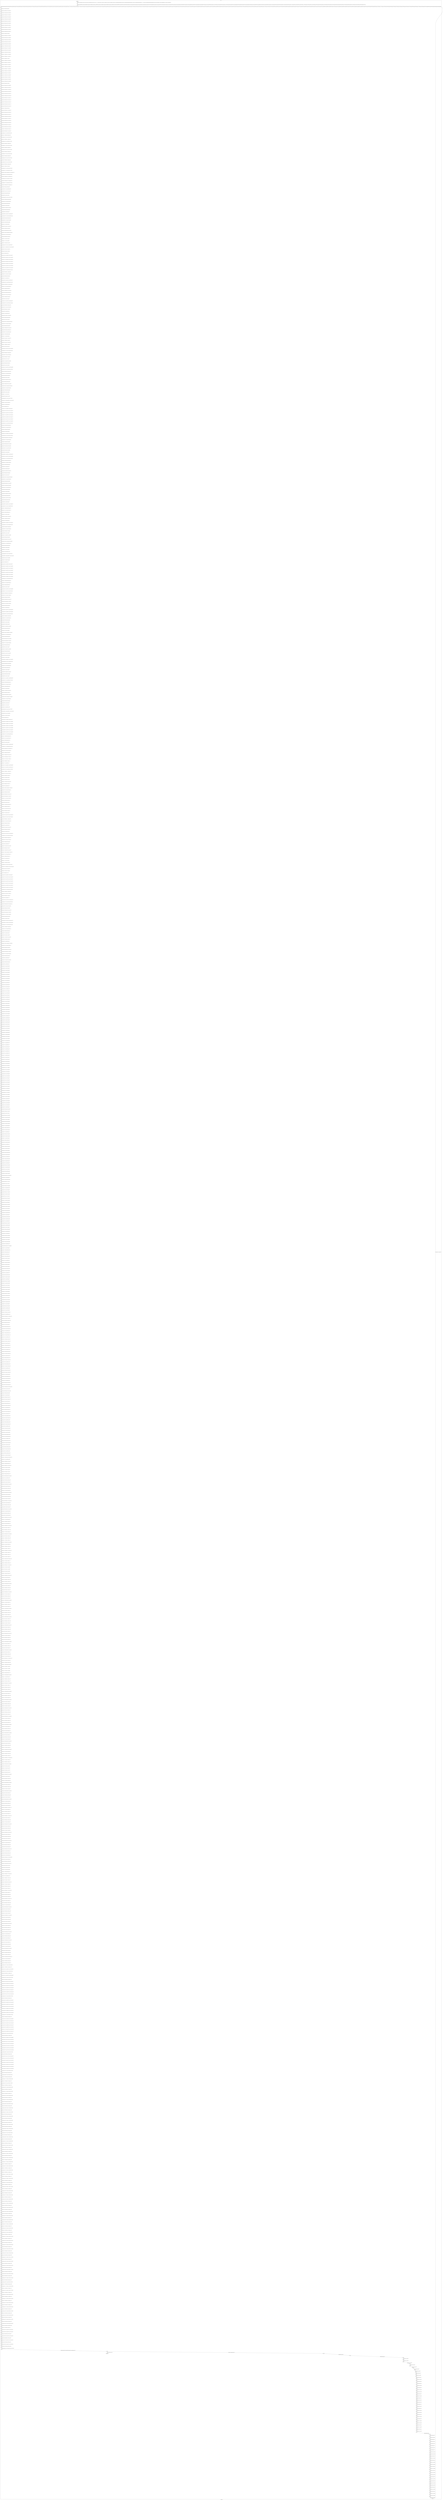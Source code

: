digraph G {
label="Btor2XCFA";
subgraph cluster_0 {
label="main";
main_init[];
l1[];
l3[];
l4[];
l5[];
l6[];
l7[];
l8[];
l9[];
l10[];
l11[];
l12[];
l13[];
l14[];
l15[];
l16[];
l17[];
l18[];
l19[];
l20[];
l21[];
l22[];
l23[];
l24[];
l25[];
l26[];
l27[];
l28[];
l29[];
l30[];
l31[];
l32[];
l33[];
l34[];
l35[];
l36[];
l37[];
l38[];
l39[];
l40[];
l41[];
l42[];
l43[];
l44[];
l45[];
l46[];
l47[];
l48[];
l49[];
l50[];
l51[];
l52[];
l53[];
l54[];
l55[];
l56[];
l57[];
l58[];
l59[];
l60[];
l61[];
l62[];
l63[];
l64[];
l65[];
l66[];
l67[];
l68[];
l69[];
l70[];
l71[];
l72[];
l73[];
l74[];
l75[];
l76[];
l77[];
l78[];
l79[];
l80[];
l81[];
l82[];
l83[];
l84[];
l85[];
l86[];
l87[];
l88[];
l89[];
l90[];
l91[];
l92[];
l93[];
l94[];
l95[];
l96[];
l97[];
l98[];
l99[];
l100[];
l101[];
l102[];
l103[];
l104[];
l105[];
l106[];
l107[];
l108[];
l109[];
l110[];
l111[];
l112[];
l113[];
l114[];
l115[];
l116[];
l117[];
l118[];
l119[];
l120[];
l121[];
l122[];
l123[];
l124[];
l125[];
l126[];
l127[];
l128[];
l129[];
l130[];
l131[];
l132[];
l133[];
l134[];
l135[];
l136[];
l137[];
l138[];
l139[];
l140[];
l141[];
l142[];
l143[];
l144[];
l145[];
l146[];
l147[];
l148[];
l149[];
l150[];
l151[];
l152[];
l153[];
l154[];
l155[];
l156[];
l157[];
l158[];
l159[];
l160[];
l161[];
l162[];
l163[];
l164[];
l165[];
l166[];
l167[];
l168[];
l169[];
l170[];
l171[];
l172[];
l173[];
l174[];
l175[];
l176[];
l177[];
l178[];
l179[];
l180[];
l181[];
l182[];
l183[];
l184[];
l185[];
l186[];
l187[];
l188[];
l189[];
l190[];
l191[];
l192[];
l193[];
l194[];
l195[];
l196[];
l197[];
l198[];
l199[];
l200[];
l201[];
l202[];
l203[];
l204[];
l205[];
l206[];
l207[];
l208[];
l209[];
l210[];
l211[];
l212[];
l213[];
l214[];
l215[];
l216[];
l217[];
l218[];
l219[];
l220[];
l221[];
l222[];
l223[];
l224[];
l225[];
l226[];
l227[];
l228[];
l229[];
l230[];
l231[];
l232[];
l233[];
l234[];
l235[];
l236[];
l237[];
l238[];
l239[];
l240[];
l241[];
l242[];
l243[];
l244[];
l245[];
l246[];
l247[];
l248[];
l249[];
l250[];
l251[];
l252[];
l253[];
l254[];
l255[];
l256[];
l257[];
l258[];
l259[];
l260[];
l261[];
l262[];
l263[];
l264[];
l265[];
l266[];
l267[];
l268[];
l269[];
l270[];
l271[];
l272[];
l273[];
l274[];
l275[];
l276[];
l277[];
l278[];
l279[];
l280[];
l281[];
l282[];
l283[];
l284[];
l285[];
l286[];
l287[];
l288[];
l289[];
l290[];
l291[];
l292[];
l293[];
l294[];
l295[];
l296[];
l297[];
l298[];
l299[];
l300[];
l301[];
l302[];
l303[];
l304[];
l305[];
l306[];
l307[];
l308[];
l309[];
l310[];
l311[];
l312[];
l313[];
l314[];
l315[];
l316[];
l317[];
l318[];
l319[];
l320[];
l321[];
l322[];
l323[];
l324[];
l325[];
l326[];
l327[];
l328[];
l329[];
l330[];
l331[];
l332[];
l333[];
l334[];
l335[];
l336[];
l337[];
l338[];
l339[];
l340[];
l341[];
l342[];
l343[];
l344[];
l345[];
l346[];
l347[];
l348[];
l349[];
l350[];
l351[];
l352[];
l353[];
l354[];
l355[];
l356[];
l357[];
l358[];
l359[];
l360[];
l361[];
l362[];
l363[];
l364[];
l365[];
l366[];
l367[];
l368[];
l369[];
l370[];
l371[];
l372[];
l373[];
l374[];
l375[];
l376[];
l377[];
l378[];
l379[];
l380[];
l381[];
l382[];
l383[];
l384[];
l385[];
l386[];
l387[];
l388[];
l389[];
l390[];
l391[];
l392[];
l393[];
l394[];
l395[];
l396[];
l397[];
l398[];
l399[];
l400[];
l401[];
l402[];
l403[];
l404[];
l405[];
l406[];
l407[];
l408[];
l409[];
l410[];
l411[];
l412[];
l413[];
l414[];
l415[];
l416[];
l417[];
l418[];
l419[];
l420[];
l421[];
l422[];
l423[];
l424[];
l425[];
l426[];
l427[];
l428[];
l429[];
l430[];
l431[];
l432[];
l433[];
l434[];
l435[];
l436[];
l437[];
l438[];
l439[];
l440[];
l441[];
l442[];
l443[];
l444[];
l445[];
l446[];
l447[];
l448[];
l449[];
l450[];
l451[];
l452[];
l453[];
l454[];
l455[];
l456[];
l457[];
l458[];
l459[];
l460[];
l461[];
l462[];
l463[];
l464[];
l465[];
l466[];
l467[];
l468[];
l469[];
l470[];
l471[];
l472[];
l473[];
l474[];
l475[];
l476[];
l477[];
l478[];
l479[];
l480[];
l481[];
l482[];
l483[];
l484[];
l485[];
l486[];
l487[];
l488[];
l489[];
l490[];
l491[];
l492[];
l493[];
l494[];
l495[];
l496[];
l497[];
l498[];
l499[];
l500[];
l501[];
l502[];
l503[];
l504[];
l505[];
l506[];
l507[];
l508[];
l509[];
l510[];
l511[];
l512[];
l513[];
l514[];
l515[];
l516[];
l517[];
l518[];
l519[];
l520[];
l521[];
l522[];
l523[];
l524[];
l525[];
l526[];
l527[];
l528[];
l529[];
l530[];
l531[];
l532[];
l533[];
l534[];
l535[];
l536[];
l537[];
l538[];
l539[];
l540[];
l541[];
l542[];
l543[];
l544[];
l545[];
l546[];
l547[];
l548[];
l549[];
l550[];
l551[];
l552[];
l553[];
l554[];
l555[];
l556[];
l557[];
l558[];
l559[];
l560[];
l561[];
l562[];
l563[];
l564[];
l565[];
l566[];
l567[];
l568[];
l569[];
l570[];
l571[];
l572[];
l573[];
l574[];
l575[];
l576[];
l577[];
l578[];
l579[];
l580[];
l581[];
l582[];
l583[];
l584[];
l585[];
l586[];
l587[];
l588[];
l589[];
l590[];
l591[];
l592[];
l593[];
l594[];
l595[];
l596[];
l597[];
l598[];
l599[];
l600[];
l601[];
l602[];
l603[];
l604[];
l605[];
l606[];
l607[];
l608[];
l609[];
l610[];
l611[];
l612[];
l613[];
l614[];
l615[];
l616[];
l617[];
l618[];
l619[];
l620[];
l621[];
l622[];
l623[];
l624[];
l625[];
l626[];
l627[];
l628[];
l629[];
l630[];
l631[];
l632[];
l633[];
l634[];
l635[];
l636[];
l637[];
l638[];
l639[];
l640[];
l641[];
l642[];
l643[];
l644[];
l645[];
l646[];
l647[];
l648[];
l649[];
l650[];
l651[];
l652[];
l653[];
l654[];
l655[];
l656[];
l657[];
l658[];
l659[];
l660[];
l661[];
l662[];
l663[];
l664[];
l665[];
l666[];
l667[];
l668[];
l669[];
l670[];
l671[];
l672[];
l673[];
l674[];
l675[];
l676[];
l677[];
l678[];
l679[];
l680[];
l681[];
l682[];
l683[];
l684[];
l685[];
l686[];
l687[];
l688[];
l689[];
l690[];
l691[];
l692[];
l693[];
l694[];
l695[];
l696[];
l697[];
l698[];
l699[];
l700[];
l701[];
l702[];
l703[];
l704[];
l705[];
l706[];
l707[];
l708[];
l709[];
l710[];
l711[];
l712[];
l713[];
l714[];
l715[];
l716[];
l717[];
l718[];
l719[];
l720[];
l721[];
l722[];
l723[];
l724[];
l725[];
l726[];
l727[];
l728[];
l729[];
l730[];
l731[];
l732[];
l733[];
l734[];
l735[];
l736[];
l737[];
l738[];
l739[];
l740[];
l741[];
l742[];
l743[];
l744[];
l745[];
l746[];
l747[];
l748[];
l749[];
l750[];
l751[];
l752[];
l753[];
l754[];
l755[];
l756[];
l757[];
l758[];
l759[];
l760[];
l761[];
l762[];
l763[];
l764[];
l765[];
l766[];
l767[];
l768[];
l769[];
l770[];
l771[];
l772[];
l773[];
l774[];
l775[];
l776[];
l777[];
l778[];
l779[];
l780[];
l781[];
l782[];
l783[];
l784[];
l785[];
l786[];
l787[];
l788[];
l789[];
l790[];
l791[];
l792[];
l793[];
l794[];
l795[];
l796[];
l797[];
l798[];
l799[];
l800[];
l801[];
l802[];
l803[];
l804[];
l805[];
l806[];
l807[];
l808[];
l809[];
l810[];
l811[];
l812[];
l813[];
l814[];
l815[];
l816[];
l817[];
l818[];
l819[];
l820[];
l821[];
l822[];
l823[];
l824[];
l825[];
l826[];
l827[];
l828[];
l829[];
l830[];
l831[];
l832[];
l833[];
l834[];
l835[];
l836[];
l837[];
l838[];
l839[];
l840[];
l841[];
l842[];
l843[];
l844[];
l845[];
l846[];
l847[];
l848[];
l849[];
l850[];
l851[];
l852[];
l853[];
l854[];
l855[];
l856[];
l857[];
l858[];
l859[];
l860[];
l861[];
l862[];
l863[];
l864[];
l865[];
l866[];
l867[];
l868[];
l869[];
l870[];
l871[];
l872[];
l873[];
l874[];
l875[];
l876[];
l877[];
l878[];
l879[];
l880[];
l881[];
l882[];
l883[];
l884[];
l885[];
l886[];
l887[];
l888[];
l889[];
l890[];
l891[];
l892[];
l893[];
l894[];
l895[];
l896[];
l897[];
l898[];
l899[];
l900[];
l901[];
l902[];
l903[];
l904[];
l905[];
l906[];
l907[];
l908[];
l909[];
l910[];
l911[];
l912[];
l913[];
l914[];
l915[];
l916[];
l917[];
l918[];
l919[];
l920[];
l921[];
l922[];
l923[];
l924[];
l925[];
l926[];
l927[];
l928[];
l929[];
l930[];
l931[];
l932[];
l933[];
l934[];
l935[];
l936[];
l937[];
l938[];
l939[];
l940[];
l941[];
l942[];
l943[];
l944[];
l945[];
l946[];
l947[];
l948[];
l949[];
l950[];
l951[];
l952[];
l953[];
l954[];
l955[];
l956[];
l957[];
l958[];
l959[];
l960[];
l961[];
l962[];
l963[];
l964[];
l965[];
l966[];
l967[];
l968[];
l969[];
l970[];
l971[];
l972[];
l973[];
l974[];
l975[];
l976[];
l977[];
l978[];
l979[];
l980[];
l981[];
l982[];
l983[];
l984[];
l985[];
l986[];
l987[];
l988[];
l989[];
l990[];
l991[];
l992[];
l993[];
l994[];
l995[];
l996[];
l997[];
l998[];
l999[];
l1000[];
l1001[];
l1002[];
l1003[];
l1004[];
l1005[];
l1006[];
l1007[];
l1008[];
l1009[];
l1010[];
l1011[];
l1012[];
l1013[];
l1014[];
l1015[];
l1016[];
l1017[];
l1018[];
l1019[];
l1020[];
l1021[];
l1022[];
l1023[];
l1024[];
l1025[];
l1026[];
l1027[];
l1028[];
l1029[];
l1030[];
l1031[];
l1032[];
l1033[];
l1034[];
l1035[];
l1036[];
l1037[];
l1038[];
l1039[];
l1040[];
l1041[];
l1042[];
l1043[];
l1044[];
l1045[];
l1046[];
l1047[];
l1048[];
l1049[];
l1050[];
l1051[];
l1052[];
l1053[];
l1054[];
l1055[];
l1056[];
l1057[];
l1058[];
l1059[];
l1060[];
l1061[];
l1062[];
l1063[];
l1064[];
l1065[];
l1066[];
l1067[];
l1068[];
l1069[];
l1070[];
l1071[];
l1072[];
l1073[];
l1074[];
l1075[];
l1076[];
l1077[];
l1078[];
l1079[];
l1080[];
l1081[];
l1082[];
l1083[];
l1084[];
l1085[];
l1086[];
l1087[];
l1088[];
l1089[];
l1090[];
l1091[];
l1092[];
l1093[];
l1094[];
l1095[];
l1096[];
l1097[];
l1098[];
l1099[];
l1100[];
l1101[];
l1102[];
l1103[];
l1104[];
l1105[];
l1106[];
l1107[];
l1108[];
l1109[];
l1110[];
l1111[];
l1112[];
l1113[];
l1114[];
l1115[];
l1116[];
l1117[];
l1118[];
l1119[];
l1120[];
l1121[];
l1122[];
l1123[];
l1124[];
l1125[];
l1126[];
l1127[];
l1128[];
l1129[];
l1130[];
l1131[];
l1132[];
l1133[];
l1134[];
l1135[];
main_error[];
l1136[];
l1137[];
l1138[];
l1139[];
l1140[];
l1141[];
l1142[];
l1143[];
l1144[];
l1145[];
l1146[];
l1147[];
l1148[];
l1149[];
l1150[];
l1151[];
l1152[];
l1153[];
l1154[];
l1155[];
l1156[];
l1157[];
l1158[];
l1159[];
l1160[];
l1161[];
l1162[];
l1163[];
l1164[];
l1165[];
l1166[];
l1167[];
l1168[];
l1169[];
l1170[];
l1171[];
l1172[];
l1173[];
l1174[];
l1175[];
l1176[];
l1177[];
l1178[];
l1179[];
l1180[];
l1181[];
l1182[];
l1183[];
l1184[];
l1185[];
l1186[];
l1187[];
l1188[];
l1189[];
l1190[];
l1191[];
l1192[];
l1193[];
l1194[];
l1195[];
l1196[];
l1197[];
l1198[];
l1199[];
l1200[];
l1201[];
l1202[];
l1203[];
l1204[];
l1205[];
l1206[];
main_init -> l1 [label="[(assign const_5 #b00000000),(assign const_22 #b0),(assign const_209 #b00000000),(assign const_212 #b11111111),(assign const_367 #b1),(assign const_412 #b00000101),(assign const_413 #b00000010),(assign const_414 #b000000000000000000000000),(assign const_416 #b00000000000000000000000000000001),(assign const_418 #b00000000000000000000000011111111),(assign const_420 #b00000000000000000000000000000000),(assign const_450 #b00000001),(assign const_669 #b00000011),(assign const_759 #b00000100)] "];
l3 -> l4 [label="[(havoc input_229),(havoc input_231),(havoc input_233),(havoc input_235),(havoc input_237),(havoc input_239),(havoc input_241),(havoc input_243),(havoc input_245),(havoc input_247),(havoc input_249),(havoc input_251),(havoc input_253),(havoc input_255),(havoc input_257),(havoc input_259),(havoc input_261),(havoc input_263),(havoc input_265),(havoc input_267),(havoc input_269),(havoc input_271),(havoc input_273),(havoc input_275),(havoc input_277),(havoc input_279),(havoc input_281),(havoc input_283),(havoc input_285),(havoc input_287),(havoc input_289),(havoc input_291),(havoc input_293),(havoc input_295),(havoc input_297),(havoc input_299),(havoc input_301),(havoc input_303),(havoc input_305),(havoc input_307),(havoc input_309),(havoc input_311),(havoc input_313),(havoc input_315),(havoc input_317),(havoc input_319),(havoc input_321),(havoc input_323),(havoc input_325),(havoc input_327),(havoc input_329),(havoc input_331),(havoc input_333),(havoc input_335),(havoc input_337),(havoc input_339),(havoc input_341),(havoc input_343),(havoc input_345),(havoc input_347),(havoc input_349),(havoc input_351),(havoc input_353),(havoc input_355),(havoc input_357),(havoc input_359),(havoc input_361),(havoc input_363),(havoc input_365),(havoc input_369),(havoc input_381),(havoc input_384),(havoc input_391),(havoc input_394),(havoc input_402),(havoc input_405),(havoc input_410),(havoc input_436),(havoc input_443),(havoc input_448),(havoc input_458),(havoc input_461),(havoc input_466),(havoc input_472),(havoc input_475),(havoc input_478),(havoc input_486),(havoc input_489),(havoc input_497),(havoc input_500),(havoc input_505),(havoc input_525),(havoc input_532),(havoc input_537),(havoc input_547),(havoc input_550),(havoc input_555),(havoc input_561),(havoc input_564),(havoc input_567),(havoc input_575),(havoc input_578),(havoc input_586),(havoc input_589),(havoc input_594),(havoc input_614),(havoc input_621),(havoc input_626),(havoc input_636),(havoc input_639),(havoc input_644),(havoc input_650),(havoc input_653),(havoc input_656),(havoc input_664),(havoc input_667),(havoc input_676),(havoc input_679),(havoc input_684),(havoc input_704),(havoc input_711),(havoc input_716),(havoc input_726),(havoc input_729),(havoc input_734),(havoc input_740),(havoc input_743),(havoc input_746),(havoc input_754),(havoc input_757),(havoc input_766),(havoc input_769),(havoc input_774),(havoc input_794),(havoc input_801),(havoc input_806),(havoc input_816),(havoc input_819),(havoc input_824),(havoc input_830)] "];
l4 -> l5 [label="[(assign binary_149 (bvand state_23 state_25))] "];
l5 -> l6 [label="[(assign binary_150 (bvand binary_149 (bvnot state_27)))] "];
l6 -> l7 [label="[(assign binary_151 (bvand binary_150 (bvnot state_29)))] "];
l7 -> l8 [label="[(assign binary_152 (bvand binary_151 (bvnot state_31)))] "];
l8 -> l9 [label="[(assign binary_153 (bvand binary_152 (bvnot state_33)))] "];
l9 -> l10 [label="[(assign binary_154 (bvand binary_153 (bvnot state_35)))] "];
l10 -> l11 [label="[(assign binary_155 (bvand binary_154 (bvnot state_37)))] "];
l11 -> l12 [label="[(assign binary_156 (bvand binary_155 (bvnot state_39)))] "];
l12 -> l13 [label="[(assign binary_157 (bvand binary_156 (bvnot state_41)))] "];
l13 -> l14 [label="[(assign binary_158 (bvand binary_157 (bvnot state_43)))] "];
l14 -> l15 [label="[(assign binary_159 (bvand binary_158 (bvnot state_45)))] "];
l15 -> l16 [label="[(assign binary_160 (bvand binary_159 (bvnot state_47)))] "];
l16 -> l17 [label="[(assign binary_161 (bvand binary_160 state_49))] "];
l17 -> l18 [label="[(assign binary_162 (bvand binary_161 (bvnot state_51)))] "];
l18 -> l19 [label="[(assign binary_163 (bvand binary_162 (bvnot state_53)))] "];
l19 -> l20 [label="[(assign binary_164 (bvand binary_163 (bvnot state_55)))] "];
l20 -> l21 [label="[(assign binary_165 (bvand binary_164 (bvnot state_57)))] "];
l21 -> l22 [label="[(assign binary_166 (bvand binary_165 (bvnot state_59)))] "];
l22 -> l23 [label="[(assign binary_167 (bvand binary_166 (bvnot state_61)))] "];
l23 -> l24 [label="[(assign binary_168 (bvand binary_167 (bvnot state_63)))] "];
l24 -> l25 [label="[(assign binary_169 (bvand binary_168 (bvnot state_65)))] "];
l25 -> l26 [label="[(assign binary_170 (bvand binary_169 (bvnot state_67)))] "];
l26 -> l27 [label="[(assign binary_171 (bvand binary_170 (bvnot state_69)))] "];
l27 -> l28 [label="[(assign binary_172 (bvand binary_171 (bvnot state_71)))] "];
l28 -> l29 [label="[(assign binary_173 (bvand binary_172 state_73))] "];
l29 -> l30 [label="[(assign binary_174 (bvand binary_173 (bvnot state_75)))] "];
l30 -> l31 [label="[(assign binary_175 (bvand binary_174 (bvnot state_77)))] "];
l31 -> l32 [label="[(assign binary_176 (bvand binary_175 (bvnot state_79)))] "];
l32 -> l33 [label="[(assign binary_177 (bvand binary_176 (bvnot state_81)))] "];
l33 -> l34 [label="[(assign binary_178 (bvand binary_177 (bvnot state_83)))] "];
l34 -> l35 [label="[(assign binary_179 (bvand binary_178 (bvnot state_85)))] "];
l35 -> l36 [label="[(assign binary_180 (bvand binary_179 (bvnot state_87)))] "];
l36 -> l37 [label="[(assign binary_181 (bvand binary_180 (bvnot state_89)))] "];
l37 -> l38 [label="[(assign binary_182 (bvand binary_181 (bvnot state_91)))] "];
l38 -> l39 [label="[(assign binary_183 (bvand binary_182 (bvnot state_93)))] "];
l39 -> l40 [label="[(assign binary_184 (bvand binary_183 (bvnot state_95)))] "];
l40 -> l41 [label="[(assign binary_185 (bvand binary_184 state_97))] "];
l41 -> l42 [label="[(assign binary_186 (bvand binary_185 (bvnot state_99)))] "];
l42 -> l43 [label="[(assign binary_187 (bvand binary_186 (bvnot state_101)))] "];
l43 -> l44 [label="[(assign binary_188 (bvand binary_187 (bvnot state_103)))] "];
l44 -> l45 [label="[(assign binary_189 (bvand binary_188 (bvnot state_105)))] "];
l45 -> l46 [label="[(assign binary_190 (bvand binary_189 (bvnot state_107)))] "];
l46 -> l47 [label="[(assign binary_191 (bvand binary_190 (bvnot state_109)))] "];
l47 -> l48 [label="[(assign binary_192 (bvand binary_191 (bvnot state_111)))] "];
l48 -> l49 [label="[(assign binary_193 (bvand binary_192 (bvnot state_113)))] "];
l49 -> l50 [label="[(assign binary_194 (bvand binary_193 (bvnot state_115)))] "];
l50 -> l51 [label="[(assign binary_195 (bvand binary_194 (bvnot state_117)))] "];
l51 -> l52 [label="[(assign binary_196 (bvand binary_195 (bvnot state_119)))] "];
l52 -> l53 [label="[(assign binary_197 (bvand binary_196 state_121))] "];
l53 -> l54 [label="[(assign binary_198 (bvand binary_197 (bvnot state_123)))] "];
l54 -> l55 [label="[(assign binary_199 (bvand binary_198 (bvnot state_125)))] "];
l55 -> l56 [label="[(assign binary_200 (bvand binary_199 (bvnot state_127)))] "];
l56 -> l57 [label="[(assign binary_201 (bvand binary_200 (bvnot state_129)))] "];
l57 -> l58 [label="[(assign binary_202 (bvand binary_201 (bvnot state_131)))] "];
l58 -> l59 [label="[(assign binary_203 (bvand binary_202 (bvnot state_133)))] "];
l59 -> l60 [label="[(assign binary_204 (bvand binary_203 (bvnot state_135)))] "];
l60 -> l61 [label="[(assign binary_205 (bvand binary_204 (bvnot state_137)))] "];
l61 -> l62 [label="[(assign binary_206 (bvand binary_205 (bvnot state_139)))] "];
l62 -> l63 [label="[(assign binary_207 (bvand binary_206 (bvnot state_141)))] "];
l63 -> l64 [label="[(assign binary_208 (bvand binary_207 (bvnot state_143)))] "];
l64 -> l65 [label="[(assign comparison_210 (ite (= const_209 state_6) #b1 #b0))] "];
l65 -> l66 [label="[(assign binary_211 (bvand binary_208 comparison_210))] "];
l66 -> l67 [label="[(assign comparison_213 (ite (= const_212 state_8) #b1 #b0))] "];
l67 -> l68 [label="[(assign binary_214 (bvand binary_211 comparison_213))] "];
l68 -> l69 [label="[(assign comparison_215 (ite (= const_209 state_10) #b1 #b0))] "];
l69 -> l70 [label="[(assign binary_216 (bvand binary_214 comparison_215))] "];
l70 -> l71 [label="[(assign comparison_217 (ite (= const_212 state_12) #b1 #b0))] "];
l71 -> l72 [label="[(assign binary_218 (bvand binary_216 comparison_217))] "];
l72 -> l73 [label="[(assign comparison_219 (ite (= const_212 state_14) #b1 #b0))] "];
l73 -> l74 [label="[(assign binary_220 (bvand binary_218 comparison_219))] "];
l74 -> l75 [label="[(assign comparison_221 (ite (= const_212 state_16) #b1 #b0))] "];
l75 -> l76 [label="[(assign binary_222 (bvand binary_220 comparison_221))] "];
l76 -> l77 [label="[(assign comparison_223 (ite (= const_212 state_18) #b1 #b0))] "];
l77 -> l78 [label="[(assign binary_224 (bvand binary_222 comparison_223))] "];
l78 -> l79 [label="[(assign comparison_225 (ite (= const_212 state_20) #b1 #b0))] "];
l79 -> l80 [label="[(assign binary_226 (bvand binary_224 comparison_225))] "];
l80 -> l81 [label="[(assign binary_227 (bvand state_147 binary_226))] "];
l81 -> l82 [label="[(assign comparison_370 (ite (= const_209 input_235) #b1 #b0))] "];
l82 -> l83 [label="[(assign comparison_371 (ite (= const_209 input_237) #b1 #b0))] "];
l83 -> l84 [label="[(assign binary_372 (bvand (bvnot comparison_370) (bvnot comparison_371)))] "];
l84 -> l85 [label="[(assign comparison_373 (ite (= const_209 input_239) #b1 #b0))] "];
l85 -> l86 [label="[(assign binary_374 (bvand binary_372 (bvnot comparison_373)))] "];
l86 -> l87 [label="[(assign comparison_375 (ite (= const_209 input_241) #b1 #b0))] "];
l87 -> l88 [label="[(assign binary_376 (bvand binary_374 (bvnot comparison_375)))] "];
l88 -> l89 [label="[(assign comparison_377 (ite (= const_209 input_243) #b1 #b0))] "];
l89 -> l90 [label="[(assign binary_378 (bvand binary_376 (bvnot comparison_377)))] "];
l90 -> l91 [label="[(assign binary_379 (bvand input_245 binary_378))] "];
l91 -> l92 [label="[(assign binary_380 (bvor (bvnot input_369) binary_379))] "];
l92 -> l93 [label="[(assign binary_382 (bvor input_247 (bvnot input_381)))] "];
l93 -> l94 [label="[(assign binary_383 (bvand binary_380 binary_382))] "];
l94 -> l95 [label="[(assign binary_385 (bvor input_251 input_381))] "];
l95 -> l96 [label="[(assign comparison_386 (ite (= const_212 input_231) #b1 #b0))] "];
l96 -> l97 [label="[(assign binary_387 (bvand binary_385 comparison_386))] "];
l97 -> l98 [label="[(assign binary_388 (bvor (bvnot input_384) binary_387))] "];
l98 -> l99 [label="[(assign binary_389 (bvand binary_383 binary_388))] "];
l99 -> l100 [label="[(assign binary_390 (bvor input_253 input_384))] "];
l100 -> l101 [label="[(assign binary_392 (bvor binary_390 (bvnot input_391)))] "];
l101 -> l102 [label="[(assign binary_393 (bvand binary_389 binary_392))] "];
l102 -> l103 [label="[(assign binary_395 (bvor input_255 input_391))] "];
l103 -> l104 [label="[(assign ternary_396 (ite (= input_381 #b1) const_209 input_229))] "];
l104 -> l105 [label="[(assign comparison_397 (ite (= const_209 ternary_396) #b1 #b0))] "];
l105 -> l106 [label="[(assign binary_398 (bvand binary_395 comparison_397))] "];
l106 -> l107 [label="[(assign binary_399 (bvor (bvnot input_394) binary_398))] "];
l107 -> l108 [label="[(assign binary_400 (bvand binary_393 binary_399))] "];
l108 -> l109 [label="[(assign binary_401 (bvor input_263 input_394))] "];
l109 -> l110 [label="[(assign binary_403 (bvor binary_401 (bvnot input_402)))] "];
l110 -> l111 [label="[(assign binary_404 (bvand binary_400 binary_403))] "];
l111 -> l112 [label="[(assign binary_406 (bvand binary_395 (bvnot input_394)))] "];
l112 -> l113 [label="[(assign binary_407 (bvand (bvnot comparison_397) binary_406))] "];
l113 -> l114 [label="[(assign binary_408 (bvor (bvnot input_405) binary_407))] "];
l114 -> l115 [label="[(assign binary_409 (bvand binary_404 binary_408))] "];
l115 -> l116 [label="[(assign binary_411 (bvor input_257 input_405))] "];
l116 -> l117 [label="[(assign binary_415 (++ const_414 input_235))] "];
l117 -> l118 [label="[(assign binary_417 (bvsub binary_415 const_416))] "];
l118 -> l119 [label="[(assign comparison_419 (ite (= const_212 input_235) #b1 #b0))] "];
l119 -> l120 [label="[(assign ternary_421 (ite (= comparison_419 #b1) const_416 const_420))] "];
l120 -> l121 [label="[(assign binary_422 (bvmul const_418 ternary_421))] "];
l121 -> l122 [label="[(assign binary_423 (bvor binary_417 binary_422))] "];
l122 -> l123 [label="[(assign slice_424 (extract binary_423 0 8))] "];
l123 -> l124 [label="[(assign ternary_425 (ite (= input_369 #b1) slice_424 input_235))] "];
l124 -> l125 [label="[(assign ternary_426 (ite (= input_381 #b1) const_212 ternary_425))] "];
l125 -> l126 [label="[(assign ternary_427 (ite (= input_384 #b1) const_413 ternary_426))] "];
l126 -> l127 [label="[(assign ternary_428 (ite (= input_391 #b1) const_413 ternary_427))] "];
l127 -> l128 [label="[(assign ternary_429 (ite (= input_394 #b1) const_413 ternary_428))] "];
l128 -> l129 [label="[(assign ternary_430 (ite (= input_402 #b1) const_212 ternary_429))] "];
l129 -> l130 [label="[(assign ternary_431 (ite (= input_405 #b1) const_412 ternary_430))] "];
l130 -> l131 [label="[(assign comparison_432 (ite (= const_209 ternary_431) #b1 #b0))] "];
l131 -> l132 [label="[(assign binary_433 (bvand binary_411 comparison_432))] "];
l132 -> l133 [label="[(assign binary_434 (bvor (bvnot input_410) binary_433))] "];
l133 -> l134 [label="[(assign binary_435 (bvand binary_409 binary_434))] "];
l134 -> l135 [label="[(assign binary_437 (bvor input_259 input_410))] "];
l135 -> l136 [label="[(assign ternary_438 (ite (= input_391 #b1) const_209 input_231))] "];
l136 -> l137 [label="[(assign comparison_439 (ite (= const_209 ternary_438) #b1 #b0))] "];
l137 -> l138 [label="[(assign binary_440 (bvand binary_437 (bvnot comparison_439)))] "];
l138 -> l139 [label="[(assign binary_441 (bvor (bvnot input_436) binary_440))] "];
l139 -> l140 [label="[(assign binary_442 (bvand binary_435 binary_441))] "];
l140 -> l141 [label="[(assign binary_444 (bvand binary_437 (bvnot input_436)))] "];
l141 -> l142 [label="[(assign binary_445 (bvand comparison_439 binary_444))] "];
l142 -> l143 [label="[(assign binary_446 (bvor (bvnot input_443) binary_445))] "];
l143 -> l144 [label="[(assign binary_447 (bvand binary_442 binary_446))] "];
l144 -> l145 [label="[(assign binary_449 (bvor input_261 input_443))] "];
l145 -> l146 [label="[(assign ternary_451 (ite (= input_402 #b1) const_450 input_233))] "];
l146 -> l147 [label="[(assign comparison_452 (ite (= const_209 ternary_451) #b1 #b0))] "];
l147 -> l148 [label="[(assign binary_453 (bvand binary_449 comparison_452))] "];
l148 -> l149 [label="[(assign binary_454 (bvor (bvnot input_448) binary_453))] "];
l149 -> l150 [label="[(assign binary_455 (bvand binary_447 binary_454))] "];
l150 -> l151 [label="[(assign binary_456 (bvor input_265 input_402))] "];
l151 -> l152 [label="[(assign binary_457 (bvor binary_456 input_448))] "];
l152 -> l153 [label="[(assign binary_459 (bvor binary_457 (bvnot input_458)))] "];
l153 -> l154 [label="[(assign binary_460 (bvand binary_455 binary_459))] "];
l154 -> l155 [label="[(assign binary_462 (bvor input_267 input_458))] "];
l155 -> l156 [label="[(assign binary_463 (bvand (bvnot comparison_439) binary_462))] "];
l156 -> l157 [label="[(assign binary_464 (bvor (bvnot input_461) binary_463))] "];
l157 -> l158 [label="[(assign binary_465 (bvand binary_460 binary_464))] "];
l158 -> l159 [label="[(assign binary_467 (bvand binary_462 (bvnot input_461)))] "];
l159 -> l160 [label="[(assign binary_468 (bvand comparison_439 binary_467))] "];
l160 -> l161 [label="[(assign binary_469 (bvor (bvnot input_466) binary_468))] "];
l161 -> l162 [label="[(assign binary_470 (bvand binary_465 binary_469))] "];
l162 -> l163 [label="[(assign binary_471 (bvor input_269 input_466))] "];
l163 -> l164 [label="[(assign binary_473 (bvor binary_471 (bvnot input_472)))] "];
l164 -> l165 [label="[(assign binary_474 (bvand binary_470 binary_473))] "];
l165 -> l166 [label="[(assign binary_476 (bvor input_271 (bvnot input_475)))] "];
l166 -> l167 [label="[(assign binary_477 (bvand binary_474 binary_476))] "];
l167 -> l168 [label="[(assign binary_479 (bvor input_275 input_475))] "];
l168 -> l169 [label="[(assign ternary_480 (ite (= input_472 #b1) const_212 ternary_438))] "];
l169 -> l170 [label="[(assign comparison_481 (ite (= const_212 ternary_480) #b1 #b0))] "];
l170 -> l171 [label="[(assign binary_482 (bvand binary_479 comparison_481))] "];
l171 -> l172 [label="[(assign binary_483 (bvor (bvnot input_478) binary_482))] "];
l172 -> l173 [label="[(assign binary_484 (bvand binary_477 binary_483))] "];
l173 -> l174 [label="[(assign binary_485 (bvor input_277 input_478))] "];
l174 -> l175 [label="[(assign binary_487 (bvor binary_485 (bvnot input_486)))] "];
l175 -> l176 [label="[(assign binary_488 (bvand binary_484 binary_487))] "];
l176 -> l177 [label="[(assign binary_490 (bvor input_279 input_486))] "];
l177 -> l178 [label="[(assign ternary_491 (ite (= input_475 #b1) const_450 ternary_396))] "];
l178 -> l179 [label="[(assign comparison_492 (ite (= const_450 ternary_491) #b1 #b0))] "];
l179 -> l180 [label="[(assign binary_493 (bvand binary_490 comparison_492))] "];
l180 -> l181 [label="[(assign binary_494 (bvor (bvnot input_489) binary_493))] "];
l181 -> l182 [label="[(assign binary_495 (bvand binary_488 binary_494))] "];
l182 -> l183 [label="[(assign binary_496 (bvor input_287 input_489))] "];
l183 -> l184 [label="[(assign binary_498 (bvor binary_496 (bvnot input_497)))] "];
l184 -> l185 [label="[(assign binary_499 (bvand binary_495 binary_498))] "];
l185 -> l186 [label="[(assign binary_501 (bvand binary_490 (bvnot input_489)))] "];
l186 -> l187 [label="[(assign binary_502 (bvand (bvnot comparison_492) binary_501))] "];
l187 -> l188 [label="[(assign binary_503 (bvor (bvnot input_500) binary_502))] "];
l188 -> l189 [label="[(assign binary_504 (bvand binary_499 binary_503))] "];
l189 -> l190 [label="[(assign binary_506 (bvor input_281 input_500))] "];
l190 -> l191 [label="[(assign binary_507 (++ const_414 input_237))] "];
l191 -> l192 [label="[(assign binary_508 (bvsub binary_507 const_416))] "];
l192 -> l193 [label="[(assign comparison_509 (ite (= const_212 input_237) #b1 #b0))] "];
l193 -> l194 [label="[(assign ternary_510 (ite (= comparison_509 #b1) const_416 const_420))] "];
l194 -> l195 [label="[(assign binary_511 (bvmul const_418 ternary_510))] "];
l195 -> l196 [label="[(assign binary_512 (bvor binary_508 binary_511))] "];
l196 -> l197 [label="[(assign slice_513 (extract binary_512 0 8))] "];
l197 -> l198 [label="[(assign ternary_514 (ite (= input_369 #b1) slice_513 input_237))] "];
l198 -> l199 [label="[(assign ternary_515 (ite (= input_475 #b1) const_212 ternary_514))] "];
l199 -> l200 [label="[(assign ternary_516 (ite (= input_478 #b1) const_413 ternary_515))] "];
l200 -> l201 [label="[(assign ternary_517 (ite (= input_486 #b1) const_413 ternary_516))] "];
l201 -> l202 [label="[(assign ternary_518 (ite (= input_489 #b1) const_413 ternary_517))] "];
l202 -> l203 [label="[(assign ternary_519 (ite (= input_497 #b1) const_212 ternary_518))] "];
l203 -> l204 [label="[(assign ternary_520 (ite (= input_500 #b1) const_412 ternary_519))] "];
l204 -> l205 [label="[(assign comparison_521 (ite (= const_209 ternary_520) #b1 #b0))] "];
l205 -> l206 [label="[(assign binary_522 (bvand binary_506 comparison_521))] "];
l206 -> l207 [label="[(assign binary_523 (bvor (bvnot input_505) binary_522))] "];
l207 -> l208 [label="[(assign binary_524 (bvand binary_504 binary_523))] "];
l208 -> l209 [label="[(assign binary_526 (bvor input_283 input_505))] "];
l209 -> l210 [label="[(assign ternary_527 (ite (= input_486 #b1) const_450 ternary_480))] "];
l210 -> l211 [label="[(assign comparison_528 (ite (= const_450 ternary_527) #b1 #b0))] "];
l211 -> l212 [label="[(assign binary_529 (bvand binary_526 (bvnot comparison_528)))] "];
l212 -> l213 [label="[(assign binary_530 (bvor (bvnot input_525) binary_529))] "];
l213 -> l214 [label="[(assign binary_531 (bvand binary_524 binary_530))] "];
l214 -> l215 [label="[(assign binary_533 (bvand binary_526 (bvnot input_525)))] "];
l215 -> l216 [label="[(assign binary_534 (bvand comparison_528 binary_533))] "];
l216 -> l217 [label="[(assign binary_535 (bvor (bvnot input_532) binary_534))] "];
l217 -> l218 [label="[(assign binary_536 (bvand binary_531 binary_535))] "];
l218 -> l219 [label="[(assign binary_538 (bvor input_285 input_532))] "];
l219 -> l220 [label="[(assign ternary_539 (ite (= input_458 #b1) const_209 ternary_451))] "];
l220 -> l221 [label="[(assign ternary_540 (ite (= input_497 #b1) const_450 ternary_539))] "];
l221 -> l222 [label="[(assign comparison_541 (ite (= const_209 ternary_540) #b1 #b0))] "];
l222 -> l223 [label="[(assign binary_542 (bvand binary_538 comparison_541))] "];
l223 -> l224 [label="[(assign binary_543 (bvor (bvnot input_537) binary_542))] "];
l224 -> l225 [label="[(assign binary_544 (bvand binary_536 binary_543))] "];
l225 -> l226 [label="[(assign binary_545 (bvor input_289 input_497))] "];
l226 -> l227 [label="[(assign binary_546 (bvor binary_545 input_537))] "];
l227 -> l228 [label="[(assign binary_548 (bvor binary_546 (bvnot input_547)))] "];
l228 -> l229 [label="[(assign binary_549 (bvand binary_544 binary_548))] "];
l229 -> l230 [label="[(assign binary_551 (bvor input_291 input_547))] "];
l230 -> l231 [label="[(assign binary_552 (bvand (bvnot comparison_528) binary_551))] "];
l231 -> l232 [label="[(assign binary_553 (bvor (bvnot input_550) binary_552))] "];
l232 -> l233 [label="[(assign binary_554 (bvand binary_549 binary_553))] "];
l233 -> l234 [label="[(assign binary_556 (bvand binary_551 (bvnot input_550)))] "];
l234 -> l235 [label="[(assign binary_557 (bvand comparison_528 binary_556))] "];
l235 -> l236 [label="[(assign binary_558 (bvor (bvnot input_555) binary_557))] "];
l236 -> l237 [label="[(assign binary_559 (bvand binary_554 binary_558))] "];
l237 -> l238 [label="[(assign binary_560 (bvor input_293 input_555))] "];
l238 -> l239 [label="[(assign binary_562 (bvor binary_560 (bvnot input_561)))] "];
l239 -> l240 [label="[(assign binary_563 (bvand binary_559 binary_562))] "];
l240 -> l241 [label="[(assign binary_565 (bvor input_295 (bvnot input_564)))] "];
l241 -> l242 [label="[(assign binary_566 (bvand binary_563 binary_565))] "];
l242 -> l243 [label="[(assign binary_568 (bvor input_299 input_564))] "];
l243 -> l244 [label="[(assign ternary_569 (ite (= input_561 #b1) const_212 ternary_527))] "];
l244 -> l245 [label="[(assign comparison_570 (ite (= const_212 ternary_569) #b1 #b0))] "];
l245 -> l246 [label="[(assign binary_571 (bvand binary_568 comparison_570))] "];
l246 -> l247 [label="[(assign binary_572 (bvor (bvnot input_567) binary_571))] "];
l247 -> l248 [label="[(assign binary_573 (bvand binary_566 binary_572))] "];
l248 -> l249 [label="[(assign binary_574 (bvor input_301 input_567))] "];
l249 -> l250 [label="[(assign binary_576 (bvor binary_574 (bvnot input_575)))] "];
l250 -> l251 [label="[(assign binary_577 (bvand binary_573 binary_576))] "];
l251 -> l252 [label="[(assign binary_579 (bvor input_303 input_575))] "];
l252 -> l253 [label="[(assign ternary_580 (ite (= input_564 #b1) const_413 ternary_491))] "];
l253 -> l254 [label="[(assign comparison_581 (ite (= const_413 ternary_580) #b1 #b0))] "];
l254 -> l255 [label="[(assign binary_582 (bvand binary_579 comparison_581))] "];
l255 -> l256 [label="[(assign binary_583 (bvor (bvnot input_578) binary_582))] "];
l256 -> l257 [label="[(assign binary_584 (bvand binary_577 binary_583))] "];
l257 -> l258 [label="[(assign binary_585 (bvor input_311 input_578))] "];
l258 -> l259 [label="[(assign binary_587 (bvor binary_585 (bvnot input_586)))] "];
l259 -> l260 [label="[(assign binary_588 (bvand binary_584 binary_587))] "];
l260 -> l261 [label="[(assign binary_590 (bvand binary_579 (bvnot input_578)))] "];
l261 -> l262 [label="[(assign binary_591 (bvand (bvnot comparison_581) binary_590))] "];
l262 -> l263 [label="[(assign binary_592 (bvor (bvnot input_589) binary_591))] "];
l263 -> l264 [label="[(assign binary_593 (bvand binary_588 binary_592))] "];
l264 -> l265 [label="[(assign binary_595 (bvor input_305 input_589))] "];
l265 -> l266 [label="[(assign binary_596 (++ const_414 input_239))] "];
l266 -> l267 [label="[(assign binary_597 (bvsub binary_596 const_416))] "];
l267 -> l268 [label="[(assign comparison_598 (ite (= const_212 input_239) #b1 #b0))] "];
l268 -> l269 [label="[(assign ternary_599 (ite (= comparison_598 #b1) const_416 const_420))] "];
l269 -> l270 [label="[(assign binary_600 (bvmul const_418 ternary_599))] "];
l270 -> l271 [label="[(assign binary_601 (bvor binary_597 binary_600))] "];
l271 -> l272 [label="[(assign slice_602 (extract binary_601 0 8))] "];
l272 -> l273 [label="[(assign ternary_603 (ite (= input_369 #b1) slice_602 input_239))] "];
l273 -> l274 [label="[(assign ternary_604 (ite (= input_564 #b1) const_212 ternary_603))] "];
l274 -> l275 [label="[(assign ternary_605 (ite (= input_567 #b1) const_413 ternary_604))] "];
l275 -> l276 [label="[(assign ternary_606 (ite (= input_575 #b1) const_413 ternary_605))] "];
l276 -> l277 [label="[(assign ternary_607 (ite (= input_578 #b1) const_413 ternary_606))] "];
l277 -> l278 [label="[(assign ternary_608 (ite (= input_586 #b1) const_212 ternary_607))] "];
l278 -> l279 [label="[(assign ternary_609 (ite (= input_589 #b1) const_412 ternary_608))] "];
l279 -> l280 [label="[(assign comparison_610 (ite (= const_209 ternary_609) #b1 #b0))] "];
l280 -> l281 [label="[(assign binary_611 (bvand binary_595 comparison_610))] "];
l281 -> l282 [label="[(assign binary_612 (bvor (bvnot input_594) binary_611))] "];
l282 -> l283 [label="[(assign binary_613 (bvand binary_593 binary_612))] "];
l283 -> l284 [label="[(assign binary_615 (bvor input_307 input_594))] "];
l284 -> l285 [label="[(assign ternary_616 (ite (= input_575 #b1) const_413 ternary_569))] "];
l285 -> l286 [label="[(assign comparison_617 (ite (= const_413 ternary_616) #b1 #b0))] "];
l286 -> l287 [label="[(assign binary_618 (bvand binary_615 (bvnot comparison_617)))] "];
l287 -> l288 [label="[(assign binary_619 (bvor (bvnot input_614) binary_618))] "];
l288 -> l289 [label="[(assign binary_620 (bvand binary_613 binary_619))] "];
l289 -> l290 [label="[(assign binary_622 (bvand binary_615 (bvnot input_614)))] "];
l290 -> l291 [label="[(assign binary_623 (bvand comparison_617 binary_622))] "];
l291 -> l292 [label="[(assign binary_624 (bvor (bvnot input_621) binary_623))] "];
l292 -> l293 [label="[(assign binary_625 (bvand binary_620 binary_624))] "];
l293 -> l294 [label="[(assign binary_627 (bvor input_309 input_621))] "];
l294 -> l295 [label="[(assign ternary_628 (ite (= input_547 #b1) const_209 ternary_540))] "];
l295 -> l296 [label="[(assign ternary_629 (ite (= input_586 #b1) const_450 ternary_628))] "];
l296 -> l297 [label="[(assign comparison_630 (ite (= const_209 ternary_629) #b1 #b0))] "];
l297 -> l298 [label="[(assign binary_631 (bvand binary_627 comparison_630))] "];
l298 -> l299 [label="[(assign binary_632 (bvor (bvnot input_626) binary_631))] "];
l299 -> l300 [label="[(assign binary_633 (bvand binary_625 binary_632))] "];
l300 -> l301 [label="[(assign binary_634 (bvor input_313 input_586))] "];
l301 -> l302 [label="[(assign binary_635 (bvor binary_634 input_626))] "];
l302 -> l303 [label="[(assign binary_637 (bvor binary_635 (bvnot input_636)))] "];
l303 -> l304 [label="[(assign binary_638 (bvand binary_633 binary_637))] "];
l304 -> l305 [label="[(assign binary_640 (bvor input_315 input_636))] "];
l305 -> l306 [label="[(assign binary_641 (bvand (bvnot comparison_617) binary_640))] "];
l306 -> l307 [label="[(assign binary_642 (bvor (bvnot input_639) binary_641))] "];
l307 -> l308 [label="[(assign binary_643 (bvand binary_638 binary_642))] "];
l308 -> l309 [label="[(assign binary_645 (bvand binary_640 (bvnot input_639)))] "];
l309 -> l310 [label="[(assign binary_646 (bvand comparison_617 binary_645))] "];
l310 -> l311 [label="[(assign binary_647 (bvor (bvnot input_644) binary_646))] "];
l311 -> l312 [label="[(assign binary_648 (bvand binary_643 binary_647))] "];
l312 -> l313 [label="[(assign binary_649 (bvor input_317 input_644))] "];
l313 -> l314 [label="[(assign binary_651 (bvor binary_649 (bvnot input_650)))] "];
l314 -> l315 [label="[(assign binary_652 (bvand binary_648 binary_651))] "];
l315 -> l316 [label="[(assign binary_654 (bvor input_319 (bvnot input_653)))] "];
l316 -> l317 [label="[(assign binary_655 (bvand binary_652 binary_654))] "];
l317 -> l318 [label="[(assign binary_657 (bvor input_323 input_653))] "];
l318 -> l319 [label="[(assign ternary_658 (ite (= input_650 #b1) const_212 ternary_616))] "];
l319 -> l320 [label="[(assign comparison_659 (ite (= const_212 ternary_658) #b1 #b0))] "];
l320 -> l321 [label="[(assign binary_660 (bvand binary_657 comparison_659))] "];
l321 -> l322 [label="[(assign binary_661 (bvor (bvnot input_656) binary_660))] "];
l322 -> l323 [label="[(assign binary_662 (bvand binary_655 binary_661))] "];
l323 -> l324 [label="[(assign binary_663 (bvor input_325 input_656))] "];
l324 -> l325 [label="[(assign binary_665 (bvor binary_663 (bvnot input_664)))] "];
l325 -> l326 [label="[(assign binary_666 (bvand binary_662 binary_665))] "];
l326 -> l327 [label="[(assign binary_668 (bvor input_327 input_664))] "];
l327 -> l328 [label="[(assign ternary_670 (ite (= input_653 #b1) const_669 ternary_580))] "];
l328 -> l329 [label="[(assign comparison_671 (ite (= const_669 ternary_670) #b1 #b0))] "];
l329 -> l330 [label="[(assign binary_672 (bvand binary_668 comparison_671))] "];
l330 -> l331 [label="[(assign binary_673 (bvor (bvnot input_667) binary_672))] "];
l331 -> l332 [label="[(assign binary_674 (bvand binary_666 binary_673))] "];
l332 -> l333 [label="[(assign binary_675 (bvor input_335 input_667))] "];
l333 -> l334 [label="[(assign binary_677 (bvor binary_675 (bvnot input_676)))] "];
l334 -> l335 [label="[(assign binary_678 (bvand binary_674 binary_677))] "];
l335 -> l336 [label="[(assign binary_680 (bvand binary_668 (bvnot input_667)))] "];
l336 -> l337 [label="[(assign binary_681 (bvand (bvnot comparison_671) binary_680))] "];
l337 -> l338 [label="[(assign binary_682 (bvor (bvnot input_679) binary_681))] "];
l338 -> l339 [label="[(assign binary_683 (bvand binary_678 binary_682))] "];
l339 -> l340 [label="[(assign binary_685 (bvor input_329 input_679))] "];
l340 -> l341 [label="[(assign binary_686 (++ const_414 input_241))] "];
l341 -> l342 [label="[(assign binary_687 (bvsub binary_686 const_416))] "];
l342 -> l343 [label="[(assign comparison_688 (ite (= const_212 input_241) #b1 #b0))] "];
l343 -> l344 [label="[(assign ternary_689 (ite (= comparison_688 #b1) const_416 const_420))] "];
l344 -> l345 [label="[(assign binary_690 (bvmul const_418 ternary_689))] "];
l345 -> l346 [label="[(assign binary_691 (bvor binary_687 binary_690))] "];
l346 -> l347 [label="[(assign slice_692 (extract binary_691 0 8))] "];
l347 -> l348 [label="[(assign ternary_693 (ite (= input_369 #b1) slice_692 input_241))] "];
l348 -> l349 [label="[(assign ternary_694 (ite (= input_653 #b1) const_212 ternary_693))] "];
l349 -> l350 [label="[(assign ternary_695 (ite (= input_656 #b1) const_413 ternary_694))] "];
l350 -> l351 [label="[(assign ternary_696 (ite (= input_664 #b1) const_413 ternary_695))] "];
l351 -> l352 [label="[(assign ternary_697 (ite (= input_667 #b1) const_413 ternary_696))] "];
l352 -> l353 [label="[(assign ternary_698 (ite (= input_676 #b1) const_212 ternary_697))] "];
l353 -> l354 [label="[(assign ternary_699 (ite (= input_679 #b1) const_412 ternary_698))] "];
l354 -> l355 [label="[(assign comparison_700 (ite (= const_209 ternary_699) #b1 #b0))] "];
l355 -> l356 [label="[(assign binary_701 (bvand binary_685 comparison_700))] "];
l356 -> l357 [label="[(assign binary_702 (bvor (bvnot input_684) binary_701))] "];
l357 -> l358 [label="[(assign binary_703 (bvand binary_683 binary_702))] "];
l358 -> l359 [label="[(assign binary_705 (bvor input_331 input_684))] "];
l359 -> l360 [label="[(assign ternary_706 (ite (= input_664 #b1) const_669 ternary_658))] "];
l360 -> l361 [label="[(assign comparison_707 (ite (= const_669 ternary_706) #b1 #b0))] "];
l361 -> l362 [label="[(assign binary_708 (bvand binary_705 (bvnot comparison_707)))] "];
l362 -> l363 [label="[(assign binary_709 (bvor (bvnot input_704) binary_708))] "];
l363 -> l364 [label="[(assign binary_710 (bvand binary_703 binary_709))] "];
l364 -> l365 [label="[(assign binary_712 (bvand binary_705 (bvnot input_704)))] "];
l365 -> l366 [label="[(assign binary_713 (bvand comparison_707 binary_712))] "];
l366 -> l367 [label="[(assign binary_714 (bvor (bvnot input_711) binary_713))] "];
l367 -> l368 [label="[(assign binary_715 (bvand binary_710 binary_714))] "];
l368 -> l369 [label="[(assign binary_717 (bvor input_333 input_711))] "];
l369 -> l370 [label="[(assign ternary_718 (ite (= input_636 #b1) const_209 ternary_629))] "];
l370 -> l371 [label="[(assign ternary_719 (ite (= input_676 #b1) const_450 ternary_718))] "];
l371 -> l372 [label="[(assign comparison_720 (ite (= const_209 ternary_719) #b1 #b0))] "];
l372 -> l373 [label="[(assign binary_721 (bvand binary_717 comparison_720))] "];
l373 -> l374 [label="[(assign binary_722 (bvor (bvnot input_716) binary_721))] "];
l374 -> l375 [label="[(assign binary_723 (bvand binary_715 binary_722))] "];
l375 -> l376 [label="[(assign binary_724 (bvor input_337 input_676))] "];
l376 -> l377 [label="[(assign binary_725 (bvor binary_724 input_716))] "];
l377 -> l378 [label="[(assign binary_727 (bvor binary_725 (bvnot input_726)))] "];
l378 -> l379 [label="[(assign binary_728 (bvand binary_723 binary_727))] "];
l379 -> l380 [label="[(assign binary_730 (bvor input_339 input_726))] "];
l380 -> l381 [label="[(assign binary_731 (bvand (bvnot comparison_707) binary_730))] "];
l381 -> l382 [label="[(assign binary_732 (bvor (bvnot input_729) binary_731))] "];
l382 -> l383 [label="[(assign binary_733 (bvand binary_728 binary_732))] "];
l383 -> l384 [label="[(assign binary_735 (bvand binary_730 (bvnot input_729)))] "];
l384 -> l385 [label="[(assign binary_736 (bvand comparison_707 binary_735))] "];
l385 -> l386 [label="[(assign binary_737 (bvor (bvnot input_734) binary_736))] "];
l386 -> l387 [label="[(assign binary_738 (bvand binary_733 binary_737))] "];
l387 -> l388 [label="[(assign binary_739 (bvor input_341 input_734))] "];
l388 -> l389 [label="[(assign binary_741 (bvor binary_739 (bvnot input_740)))] "];
l389 -> l390 [label="[(assign binary_742 (bvand binary_738 binary_741))] "];
l390 -> l391 [label="[(assign binary_744 (bvor input_343 (bvnot input_743)))] "];
l391 -> l392 [label="[(assign binary_745 (bvand binary_742 binary_744))] "];
l392 -> l393 [label="[(assign binary_747 (bvor input_347 input_743))] "];
l393 -> l394 [label="[(assign ternary_748 (ite (= input_740 #b1) const_212 ternary_706))] "];
l394 -> l395 [label="[(assign comparison_749 (ite (= const_212 ternary_748) #b1 #b0))] "];
l395 -> l396 [label="[(assign binary_750 (bvand binary_747 comparison_749))] "];
l396 -> l397 [label="[(assign binary_751 (bvor (bvnot input_746) binary_750))] "];
l397 -> l398 [label="[(assign binary_752 (bvand binary_745 binary_751))] "];
l398 -> l399 [label="[(assign binary_753 (bvor input_349 input_746))] "];
l399 -> l400 [label="[(assign binary_755 (bvor binary_753 (bvnot input_754)))] "];
l400 -> l401 [label="[(assign binary_756 (bvand binary_752 binary_755))] "];
l401 -> l402 [label="[(assign binary_758 (bvor input_351 input_754))] "];
l402 -> l403 [label="[(assign ternary_760 (ite (= input_743 #b1) const_759 ternary_670))] "];
l403 -> l404 [label="[(assign comparison_761 (ite (= const_759 ternary_760) #b1 #b0))] "];
l404 -> l405 [label="[(assign binary_762 (bvand binary_758 comparison_761))] "];
l405 -> l406 [label="[(assign binary_763 (bvor (bvnot input_757) binary_762))] "];
l406 -> l407 [label="[(assign binary_764 (bvand binary_756 binary_763))] "];
l407 -> l408 [label="[(assign binary_765 (bvor input_359 input_757))] "];
l408 -> l409 [label="[(assign binary_767 (bvor binary_765 (bvnot input_766)))] "];
l409 -> l410 [label="[(assign binary_768 (bvand binary_764 binary_767))] "];
l410 -> l411 [label="[(assign binary_770 (bvand binary_758 (bvnot input_757)))] "];
l411 -> l412 [label="[(assign binary_771 (bvand (bvnot comparison_761) binary_770))] "];
l412 -> l413 [label="[(assign binary_772 (bvor (bvnot input_769) binary_771))] "];
l413 -> l414 [label="[(assign binary_773 (bvand binary_768 binary_772))] "];
l414 -> l415 [label="[(assign binary_775 (bvor input_353 input_769))] "];
l415 -> l416 [label="[(assign binary_776 (++ const_414 input_243))] "];
l416 -> l417 [label="[(assign binary_777 (bvsub binary_776 const_416))] "];
l417 -> l418 [label="[(assign comparison_778 (ite (= const_212 input_243) #b1 #b0))] "];
l418 -> l419 [label="[(assign ternary_779 (ite (= comparison_778 #b1) const_416 const_420))] "];
l419 -> l420 [label="[(assign binary_780 (bvmul const_418 ternary_779))] "];
l420 -> l421 [label="[(assign binary_781 (bvor binary_777 binary_780))] "];
l421 -> l422 [label="[(assign slice_782 (extract binary_781 0 8))] "];
l422 -> l423 [label="[(assign ternary_783 (ite (= input_369 #b1) slice_782 input_243))] "];
l423 -> l424 [label="[(assign ternary_784 (ite (= input_743 #b1) const_212 ternary_783))] "];
l424 -> l425 [label="[(assign ternary_785 (ite (= input_746 #b1) const_413 ternary_784))] "];
l425 -> l426 [label="[(assign ternary_786 (ite (= input_754 #b1) const_413 ternary_785))] "];
l426 -> l427 [label="[(assign ternary_787 (ite (= input_757 #b1) const_413 ternary_786))] "];
l427 -> l428 [label="[(assign ternary_788 (ite (= input_766 #b1) const_212 ternary_787))] "];
l428 -> l429 [label="[(assign ternary_789 (ite (= input_769 #b1) const_412 ternary_788))] "];
l429 -> l430 [label="[(assign comparison_790 (ite (= const_209 ternary_789) #b1 #b0))] "];
l430 -> l431 [label="[(assign binary_791 (bvand binary_775 comparison_790))] "];
l431 -> l432 [label="[(assign binary_792 (bvor (bvnot input_774) binary_791))] "];
l432 -> l433 [label="[(assign binary_793 (bvand binary_773 binary_792))] "];
l433 -> l434 [label="[(assign binary_795 (bvor input_355 input_774))] "];
l434 -> l435 [label="[(assign ternary_796 (ite (= input_754 #b1) const_759 ternary_748))] "];
l435 -> l436 [label="[(assign comparison_797 (ite (= const_759 ternary_796) #b1 #b0))] "];
l436 -> l437 [label="[(assign binary_798 (bvand binary_795 (bvnot comparison_797)))] "];
l437 -> l438 [label="[(assign binary_799 (bvor (bvnot input_794) binary_798))] "];
l438 -> l439 [label="[(assign binary_800 (bvand binary_793 binary_799))] "];
l439 -> l440 [label="[(assign binary_802 (bvand binary_795 (bvnot input_794)))] "];
l440 -> l441 [label="[(assign binary_803 (bvand comparison_797 binary_802))] "];
l441 -> l442 [label="[(assign binary_804 (bvor (bvnot input_801) binary_803))] "];
l442 -> l443 [label="[(assign binary_805 (bvand binary_800 binary_804))] "];
l443 -> l444 [label="[(assign binary_807 (bvor input_357 input_801))] "];
l444 -> l445 [label="[(assign ternary_808 (ite (= input_726 #b1) const_209 ternary_719))] "];
l445 -> l446 [label="[(assign ternary_809 (ite (= input_766 #b1) const_450 ternary_808))] "];
l446 -> l447 [label="[(assign comparison_810 (ite (= const_209 ternary_809) #b1 #b0))] "];
l447 -> l448 [label="[(assign binary_811 (bvand binary_807 comparison_810))] "];
l448 -> l449 [label="[(assign binary_812 (bvor (bvnot input_806) binary_811))] "];
l449 -> l450 [label="[(assign binary_813 (bvand binary_805 binary_812))] "];
l450 -> l451 [label="[(assign binary_814 (bvor input_361 input_766))] "];
l451 -> l452 [label="[(assign binary_815 (bvor binary_814 input_806))] "];
l452 -> l453 [label="[(assign binary_817 (bvor binary_815 (bvnot input_816)))] "];
l453 -> l454 [label="[(assign binary_818 (bvand binary_813 binary_817))] "];
l454 -> l455 [label="[(assign binary_820 (bvor input_363 input_816))] "];
l455 -> l456 [label="[(assign binary_821 (bvand (bvnot comparison_797) binary_820))] "];
l456 -> l457 [label="[(assign binary_822 (bvor (bvnot input_819) binary_821))] "];
l457 -> l458 [label="[(assign binary_823 (bvand binary_818 binary_822))] "];
l458 -> l459 [label="[(assign binary_825 (bvand binary_820 (bvnot input_819)))] "];
l459 -> l460 [label="[(assign binary_826 (bvand comparison_797 binary_825))] "];
l460 -> l461 [label="[(assign binary_827 (bvor (bvnot input_824) binary_826))] "];
l461 -> l462 [label="[(assign binary_828 (bvand binary_823 binary_827))] "];
l462 -> l463 [label="[(assign binary_829 (bvor input_365 input_824))] "];
l463 -> l464 [label="[(assign binary_831 (bvor binary_829 (bvnot input_830)))] "];
l464 -> l465 [label="[(assign binary_832 (bvand binary_828 binary_831))] "];
l465 -> l466 [label="[(assign binary_833 (bvor input_369 input_381))] "];
l466 -> l467 [label="[(assign binary_834 (bvor input_384 binary_833))] "];
l467 -> l468 [label="[(assign binary_835 (bvor input_391 binary_834))] "];
l468 -> l469 [label="[(assign binary_836 (bvor input_394 binary_835))] "];
l469 -> l470 [label="[(assign binary_837 (bvor input_402 binary_836))] "];
l470 -> l471 [label="[(assign binary_838 (bvor input_405 binary_837))] "];
l471 -> l472 [label="[(assign binary_839 (bvor input_410 binary_838))] "];
l472 -> l473 [label="[(assign binary_840 (bvor input_436 binary_839))] "];
l473 -> l474 [label="[(assign binary_841 (bvor input_443 binary_840))] "];
l474 -> l475 [label="[(assign binary_842 (bvor input_448 binary_841))] "];
l475 -> l476 [label="[(assign binary_843 (bvor input_458 binary_842))] "];
l476 -> l477 [label="[(assign binary_844 (bvor input_461 binary_843))] "];
l477 -> l478 [label="[(assign binary_845 (bvor input_466 binary_844))] "];
l478 -> l479 [label="[(assign binary_846 (bvor input_472 binary_845))] "];
l479 -> l480 [label="[(assign binary_847 (bvor input_475 binary_846))] "];
l480 -> l481 [label="[(assign binary_848 (bvor input_478 binary_847))] "];
l481 -> l482 [label="[(assign binary_849 (bvor input_486 binary_848))] "];
l482 -> l483 [label="[(assign binary_850 (bvor input_489 binary_849))] "];
l483 -> l484 [label="[(assign binary_851 (bvor input_497 binary_850))] "];
l484 -> l485 [label="[(assign binary_852 (bvor input_500 binary_851))] "];
l485 -> l486 [label="[(assign binary_853 (bvor input_505 binary_852))] "];
l486 -> l487 [label="[(assign binary_854 (bvor input_525 binary_853))] "];
l487 -> l488 [label="[(assign binary_855 (bvor input_532 binary_854))] "];
l488 -> l489 [label="[(assign binary_856 (bvor input_537 binary_855))] "];
l489 -> l490 [label="[(assign binary_857 (bvor input_547 binary_856))] "];
l490 -> l491 [label="[(assign binary_858 (bvor input_550 binary_857))] "];
l491 -> l492 [label="[(assign binary_859 (bvor input_555 binary_858))] "];
l492 -> l493 [label="[(assign binary_860 (bvor input_561 binary_859))] "];
l493 -> l494 [label="[(assign binary_861 (bvor input_564 binary_860))] "];
l494 -> l495 [label="[(assign binary_862 (bvor input_567 binary_861))] "];
l495 -> l496 [label="[(assign binary_863 (bvor input_575 binary_862))] "];
l496 -> l497 [label="[(assign binary_864 (bvor input_578 binary_863))] "];
l497 -> l498 [label="[(assign binary_865 (bvor input_586 binary_864))] "];
l498 -> l499 [label="[(assign binary_866 (bvor input_589 binary_865))] "];
l499 -> l500 [label="[(assign binary_867 (bvor input_594 binary_866))] "];
l500 -> l501 [label="[(assign binary_868 (bvor input_614 binary_867))] "];
l501 -> l502 [label="[(assign binary_869 (bvor input_621 binary_868))] "];
l502 -> l503 [label="[(assign binary_870 (bvor input_626 binary_869))] "];
l503 -> l504 [label="[(assign binary_871 (bvor input_636 binary_870))] "];
l504 -> l505 [label="[(assign binary_872 (bvor input_639 binary_871))] "];
l505 -> l506 [label="[(assign binary_873 (bvor input_644 binary_872))] "];
l506 -> l507 [label="[(assign binary_874 (bvor input_650 binary_873))] "];
l507 -> l508 [label="[(assign binary_875 (bvor input_653 binary_874))] "];
l508 -> l509 [label="[(assign binary_876 (bvor input_656 binary_875))] "];
l509 -> l510 [label="[(assign binary_877 (bvor input_664 binary_876))] "];
l510 -> l511 [label="[(assign binary_878 (bvor input_667 binary_877))] "];
l511 -> l512 [label="[(assign binary_879 (bvor input_676 binary_878))] "];
l512 -> l513 [label="[(assign binary_880 (bvor input_679 binary_879))] "];
l513 -> l514 [label="[(assign binary_881 (bvor input_684 binary_880))] "];
l514 -> l515 [label="[(assign binary_882 (bvor input_704 binary_881))] "];
l515 -> l516 [label="[(assign binary_883 (bvor input_711 binary_882))] "];
l516 -> l517 [label="[(assign binary_884 (bvor input_716 binary_883))] "];
l517 -> l518 [label="[(assign binary_885 (bvor input_726 binary_884))] "];
l518 -> l519 [label="[(assign binary_886 (bvor input_729 binary_885))] "];
l519 -> l520 [label="[(assign binary_887 (bvor input_734 binary_886))] "];
l520 -> l521 [label="[(assign binary_888 (bvor input_740 binary_887))] "];
l521 -> l522 [label="[(assign binary_889 (bvor input_743 binary_888))] "];
l522 -> l523 [label="[(assign binary_890 (bvor input_746 binary_889))] "];
l523 -> l524 [label="[(assign binary_891 (bvor input_754 binary_890))] "];
l524 -> l525 [label="[(assign binary_892 (bvor input_757 binary_891))] "];
l525 -> l526 [label="[(assign binary_893 (bvor input_766 binary_892))] "];
l526 -> l527 [label="[(assign binary_894 (bvor input_769 binary_893))] "];
l527 -> l528 [label="[(assign binary_895 (bvor input_774 binary_894))] "];
l528 -> l529 [label="[(assign binary_896 (bvor input_794 binary_895))] "];
l529 -> l530 [label="[(assign binary_897 (bvor input_801 binary_896))] "];
l530 -> l531 [label="[(assign binary_898 (bvor input_806 binary_897))] "];
l531 -> l532 [label="[(assign binary_899 (bvor input_816 binary_898))] "];
l532 -> l533 [label="[(assign binary_900 (bvor input_819 binary_899))] "];
l533 -> l534 [label="[(assign binary_901 (bvor input_824 binary_900))] "];
l534 -> l535 [label="[(assign binary_902 (bvor input_830 binary_901))] "];
l535 -> l536 [label="[(assign binary_903 (bvand binary_832 binary_902))] "];
l536 -> l537 [label="[(assign binary_904 (bvand input_247 input_249))] "];
l537 -> l538 [label="[(assign binary_905 (bvor input_247 input_249))] "];
l538 -> l539 [label="[(assign binary_906 (bvand input_251 binary_905))] "];
l539 -> l540 [label="[(assign binary_907 (bvor binary_904 binary_906))] "];
l540 -> l541 [label="[(assign binary_908 (bvor input_251 binary_905))] "];
l541 -> l542 [label="[(assign binary_909 (bvand input_253 binary_908))] "];
l542 -> l543 [label="[(assign binary_910 (bvor binary_907 binary_909))] "];
l543 -> l544 [label="[(assign binary_911 (bvor input_253 binary_908))] "];
l544 -> l545 [label="[(assign binary_912 (bvand input_255 binary_911))] "];
l545 -> l546 [label="[(assign binary_913 (bvor binary_910 binary_912))] "];
l546 -> l547 [label="[(assign binary_914 (bvor input_255 binary_911))] "];
l547 -> l548 [label="[(assign binary_915 (bvand input_257 binary_914))] "];
l548 -> l549 [label="[(assign binary_916 (bvor binary_913 binary_915))] "];
l549 -> l550 [label="[(assign binary_917 (bvor input_257 binary_914))] "];
l550 -> l551 [label="[(assign binary_918 (bvand input_259 binary_917))] "];
l551 -> l552 [label="[(assign binary_919 (bvor binary_916 binary_918))] "];
l552 -> l553 [label="[(assign binary_920 (bvor input_259 binary_917))] "];
l553 -> l554 [label="[(assign binary_921 (bvand input_261 binary_920))] "];
l554 -> l555 [label="[(assign binary_922 (bvor binary_919 binary_921))] "];
l555 -> l556 [label="[(assign binary_923 (bvor input_261 binary_920))] "];
l556 -> l557 [label="[(assign binary_924 (bvand input_263 binary_923))] "];
l557 -> l558 [label="[(assign binary_925 (bvor binary_922 binary_924))] "];
l558 -> l559 [label="[(assign binary_926 (bvor input_263 binary_923))] "];
l559 -> l560 [label="[(assign binary_927 (bvand input_265 binary_926))] "];
l560 -> l561 [label="[(assign binary_928 (bvor binary_925 binary_927))] "];
l561 -> l562 [label="[(assign binary_929 (bvor input_265 binary_926))] "];
l562 -> l563 [label="[(assign binary_930 (bvand input_267 binary_929))] "];
l563 -> l564 [label="[(assign binary_931 (bvor binary_928 binary_930))] "];
l564 -> l565 [label="[(assign binary_932 (bvor input_267 binary_929))] "];
l565 -> l566 [label="[(assign binary_933 (bvand input_269 binary_932))] "];
l566 -> l567 [label="[(assign binary_934 (bvor binary_931 binary_933))] "];
l567 -> l568 [label="[(assign binary_935 (bvand input_245 (bvnot binary_934)))] "];
l568 -> l569 [label="[(assign binary_936 (bvor input_269 binary_932))] "];
l569 -> l570 [label="[(assign binary_937 (bvand binary_935 binary_936))] "];
l570 -> l571 [label="[(assign binary_938 (bvand input_271 input_273))] "];
l571 -> l572 [label="[(assign binary_939 (bvor input_271 input_273))] "];
l572 -> l573 [label="[(assign binary_940 (bvand input_275 binary_939))] "];
l573 -> l574 [label="[(assign binary_941 (bvor binary_938 binary_940))] "];
l574 -> l575 [label="[(assign binary_942 (bvor input_275 binary_939))] "];
l575 -> l576 [label="[(assign binary_943 (bvand input_277 binary_942))] "];
l576 -> l577 [label="[(assign binary_944 (bvor binary_941 binary_943))] "];
l577 -> l578 [label="[(assign binary_945 (bvor input_277 binary_942))] "];
l578 -> l579 [label="[(assign binary_946 (bvand input_279 binary_945))] "];
l579 -> l580 [label="[(assign binary_947 (bvor binary_944 binary_946))] "];
l580 -> l581 [label="[(assign binary_948 (bvor input_279 binary_945))] "];
l581 -> l582 [label="[(assign binary_949 (bvand input_281 binary_948))] "];
l582 -> l583 [label="[(assign binary_950 (bvor binary_947 binary_949))] "];
l583 -> l584 [label="[(assign binary_951 (bvor input_281 binary_948))] "];
l584 -> l585 [label="[(assign binary_952 (bvand input_283 binary_951))] "];
l585 -> l586 [label="[(assign binary_953 (bvor binary_950 binary_952))] "];
l586 -> l587 [label="[(assign binary_954 (bvor input_283 binary_951))] "];
l587 -> l588 [label="[(assign binary_955 (bvand input_285 binary_954))] "];
l588 -> l589 [label="[(assign binary_956 (bvor binary_953 binary_955))] "];
l589 -> l590 [label="[(assign binary_957 (bvor input_285 binary_954))] "];
l590 -> l591 [label="[(assign binary_958 (bvand input_287 binary_957))] "];
l591 -> l592 [label="[(assign binary_959 (bvor binary_956 binary_958))] "];
l592 -> l593 [label="[(assign binary_960 (bvor input_287 binary_957))] "];
l593 -> l594 [label="[(assign binary_961 (bvand input_289 binary_960))] "];
l594 -> l595 [label="[(assign binary_962 (bvor binary_959 binary_961))] "];
l595 -> l596 [label="[(assign binary_963 (bvor input_289 binary_960))] "];
l596 -> l597 [label="[(assign binary_964 (bvand input_291 binary_963))] "];
l597 -> l598 [label="[(assign binary_965 (bvor binary_962 binary_964))] "];
l598 -> l599 [label="[(assign binary_966 (bvor input_291 binary_963))] "];
l599 -> l600 [label="[(assign binary_967 (bvand input_293 binary_966))] "];
l600 -> l601 [label="[(assign binary_968 (bvor binary_965 binary_967))] "];
l601 -> l602 [label="[(assign binary_969 (bvand binary_937 (bvnot binary_968)))] "];
l602 -> l603 [label="[(assign binary_970 (bvor input_293 binary_966))] "];
l603 -> l604 [label="[(assign binary_971 (bvand binary_969 binary_970))] "];
l604 -> l605 [label="[(assign binary_972 (bvand input_295 input_297))] "];
l605 -> l606 [label="[(assign binary_973 (bvor input_295 input_297))] "];
l606 -> l607 [label="[(assign binary_974 (bvand input_299 binary_973))] "];
l607 -> l608 [label="[(assign binary_975 (bvor binary_972 binary_974))] "];
l608 -> l609 [label="[(assign binary_976 (bvor input_299 binary_973))] "];
l609 -> l610 [label="[(assign binary_977 (bvand input_301 binary_976))] "];
l610 -> l611 [label="[(assign binary_978 (bvor binary_975 binary_977))] "];
l611 -> l612 [label="[(assign binary_979 (bvor input_301 binary_976))] "];
l612 -> l613 [label="[(assign binary_980 (bvand input_303 binary_979))] "];
l613 -> l614 [label="[(assign binary_981 (bvor binary_978 binary_980))] "];
l614 -> l615 [label="[(assign binary_982 (bvor input_303 binary_979))] "];
l615 -> l616 [label="[(assign binary_983 (bvand input_305 binary_982))] "];
l616 -> l617 [label="[(assign binary_984 (bvor binary_981 binary_983))] "];
l617 -> l618 [label="[(assign binary_985 (bvor input_305 binary_982))] "];
l618 -> l619 [label="[(assign binary_986 (bvand input_307 binary_985))] "];
l619 -> l620 [label="[(assign binary_987 (bvor binary_984 binary_986))] "];
l620 -> l621 [label="[(assign binary_988 (bvor input_307 binary_985))] "];
l621 -> l622 [label="[(assign binary_989 (bvand input_309 binary_988))] "];
l622 -> l623 [label="[(assign binary_990 (bvor binary_987 binary_989))] "];
l623 -> l624 [label="[(assign binary_991 (bvor input_309 binary_988))] "];
l624 -> l625 [label="[(assign binary_992 (bvand input_311 binary_991))] "];
l625 -> l626 [label="[(assign binary_993 (bvor binary_990 binary_992))] "];
l626 -> l627 [label="[(assign binary_994 (bvor input_311 binary_991))] "];
l627 -> l628 [label="[(assign binary_995 (bvand input_313 binary_994))] "];
l628 -> l629 [label="[(assign binary_996 (bvor binary_993 binary_995))] "];
l629 -> l630 [label="[(assign binary_997 (bvor input_313 binary_994))] "];
l630 -> l631 [label="[(assign binary_998 (bvand input_315 binary_997))] "];
l631 -> l632 [label="[(assign binary_999 (bvor binary_996 binary_998))] "];
l632 -> l633 [label="[(assign binary_1000 (bvor input_315 binary_997))] "];
l633 -> l634 [label="[(assign binary_1001 (bvand input_317 binary_1000))] "];
l634 -> l635 [label="[(assign binary_1002 (bvor binary_999 binary_1001))] "];
l635 -> l636 [label="[(assign binary_1003 (bvand binary_971 (bvnot binary_1002)))] "];
l636 -> l637 [label="[(assign binary_1004 (bvor input_317 binary_1000))] "];
l637 -> l638 [label="[(assign binary_1005 (bvand binary_1003 binary_1004))] "];
l638 -> l639 [label="[(assign binary_1006 (bvand input_319 input_321))] "];
l639 -> l640 [label="[(assign binary_1007 (bvor input_319 input_321))] "];
l640 -> l641 [label="[(assign binary_1008 (bvand input_323 binary_1007))] "];
l641 -> l642 [label="[(assign binary_1009 (bvor binary_1006 binary_1008))] "];
l642 -> l643 [label="[(assign binary_1010 (bvor input_323 binary_1007))] "];
l643 -> l644 [label="[(assign binary_1011 (bvand input_325 binary_1010))] "];
l644 -> l645 [label="[(assign binary_1012 (bvor binary_1009 binary_1011))] "];
l645 -> l646 [label="[(assign binary_1013 (bvor input_325 binary_1010))] "];
l646 -> l647 [label="[(assign binary_1014 (bvand input_327 binary_1013))] "];
l647 -> l648 [label="[(assign binary_1015 (bvor binary_1012 binary_1014))] "];
l648 -> l649 [label="[(assign binary_1016 (bvor input_327 binary_1013))] "];
l649 -> l650 [label="[(assign binary_1017 (bvand input_329 binary_1016))] "];
l650 -> l651 [label="[(assign binary_1018 (bvor binary_1015 binary_1017))] "];
l651 -> l652 [label="[(assign binary_1019 (bvor input_329 binary_1016))] "];
l652 -> l653 [label="[(assign binary_1020 (bvand input_331 binary_1019))] "];
l653 -> l654 [label="[(assign binary_1021 (bvor binary_1018 binary_1020))] "];
l654 -> l655 [label="[(assign binary_1022 (bvor input_331 binary_1019))] "];
l655 -> l656 [label="[(assign binary_1023 (bvand input_333 binary_1022))] "];
l656 -> l657 [label="[(assign binary_1024 (bvor binary_1021 binary_1023))] "];
l657 -> l658 [label="[(assign binary_1025 (bvor input_333 binary_1022))] "];
l658 -> l659 [label="[(assign binary_1026 (bvand input_335 binary_1025))] "];
l659 -> l660 [label="[(assign binary_1027 (bvor binary_1024 binary_1026))] "];
l660 -> l661 [label="[(assign binary_1028 (bvor input_335 binary_1025))] "];
l661 -> l662 [label="[(assign binary_1029 (bvand input_337 binary_1028))] "];
l662 -> l663 [label="[(assign binary_1030 (bvor binary_1027 binary_1029))] "];
l663 -> l664 [label="[(assign binary_1031 (bvor input_337 binary_1028))] "];
l664 -> l665 [label="[(assign binary_1032 (bvand input_339 binary_1031))] "];
l665 -> l666 [label="[(assign binary_1033 (bvor binary_1030 binary_1032))] "];
l666 -> l667 [label="[(assign binary_1034 (bvor input_339 binary_1031))] "];
l667 -> l668 [label="[(assign binary_1035 (bvand input_341 binary_1034))] "];
l668 -> l669 [label="[(assign binary_1036 (bvor binary_1033 binary_1035))] "];
l669 -> l670 [label="[(assign binary_1037 (bvand binary_1005 (bvnot binary_1036)))] "];
l670 -> l671 [label="[(assign binary_1038 (bvor input_341 binary_1034))] "];
l671 -> l672 [label="[(assign binary_1039 (bvand binary_1037 binary_1038))] "];
l672 -> l673 [label="[(assign binary_1040 (bvand input_343 input_345))] "];
l673 -> l674 [label="[(assign binary_1041 (bvor input_343 input_345))] "];
l674 -> l675 [label="[(assign binary_1042 (bvand input_347 binary_1041))] "];
l675 -> l676 [label="[(assign binary_1043 (bvor binary_1040 binary_1042))] "];
l676 -> l677 [label="[(assign binary_1044 (bvor input_347 binary_1041))] "];
l677 -> l678 [label="[(assign binary_1045 (bvand input_349 binary_1044))] "];
l678 -> l679 [label="[(assign binary_1046 (bvor binary_1043 binary_1045))] "];
l679 -> l680 [label="[(assign binary_1047 (bvor input_349 binary_1044))] "];
l680 -> l681 [label="[(assign binary_1048 (bvand input_351 binary_1047))] "];
l681 -> l682 [label="[(assign binary_1049 (bvor binary_1046 binary_1048))] "];
l682 -> l683 [label="[(assign binary_1050 (bvor input_351 binary_1047))] "];
l683 -> l684 [label="[(assign binary_1051 (bvand input_353 binary_1050))] "];
l684 -> l685 [label="[(assign binary_1052 (bvor binary_1049 binary_1051))] "];
l685 -> l686 [label="[(assign binary_1053 (bvor input_353 binary_1050))] "];
l686 -> l687 [label="[(assign binary_1054 (bvand input_355 binary_1053))] "];
l687 -> l688 [label="[(assign binary_1055 (bvor binary_1052 binary_1054))] "];
l688 -> l689 [label="[(assign binary_1056 (bvor input_355 binary_1053))] "];
l689 -> l690 [label="[(assign binary_1057 (bvand input_357 binary_1056))] "];
l690 -> l691 [label="[(assign binary_1058 (bvor binary_1055 binary_1057))] "];
l691 -> l692 [label="[(assign binary_1059 (bvor input_357 binary_1056))] "];
l692 -> l693 [label="[(assign binary_1060 (bvand input_359 binary_1059))] "];
l693 -> l694 [label="[(assign binary_1061 (bvor binary_1058 binary_1060))] "];
l694 -> l695 [label="[(assign binary_1062 (bvor input_359 binary_1059))] "];
l695 -> l696 [label="[(assign binary_1063 (bvand input_361 binary_1062))] "];
l696 -> l697 [label="[(assign binary_1064 (bvor binary_1061 binary_1063))] "];
l697 -> l698 [label="[(assign binary_1065 (bvor input_361 binary_1062))] "];
l698 -> l699 [label="[(assign binary_1066 (bvand input_363 binary_1065))] "];
l699 -> l700 [label="[(assign binary_1067 (bvor binary_1064 binary_1066))] "];
l700 -> l701 [label="[(assign binary_1068 (bvor input_363 binary_1065))] "];
l701 -> l702 [label="[(assign binary_1069 (bvand input_365 binary_1068))] "];
l702 -> l703 [label="[(assign binary_1070 (bvor binary_1067 binary_1069))] "];
l703 -> l704 [label="[(assign binary_1071 (bvand binary_1039 (bvnot binary_1070)))] "];
l704 -> l705 [label="[(assign binary_1072 (bvor input_365 binary_1068))] "];
l705 -> l706 [label="[(assign binary_1073 (bvand binary_1071 binary_1072))] "];
l706 -> l707 [label="[(assign binary_1074 (bvand binary_903 binary_1073))] "];
l707 -> l708 [label="[(assign binary_1075 (bvand input_247 (bvnot input_381)))] "];
l708 -> l709 [label="[(assign binary_1076 (bvor binary_1075 input_436))] "];
l709 -> l710 [label="[(assign binary_1077 (bvor binary_1076 input_461))] "];
l710 -> l711 [label="[(assign binary_1078 (bvor binary_1077 input_472))] "];
l711 -> l712 [label="[(assign binary_1079 (bvand input_249 binary_1078))] "];
l712 -> l713 [label="[(assign binary_1080 (bvand binary_385 (bvnot input_384)))] "];
l713 -> l714 [label="[(assign binary_1081 (bvor input_249 binary_1078))] "];
l714 -> l715 [label="[(assign binary_1082 (bvand binary_1080 binary_1081))] "];
l715 -> l716 [label="[(assign binary_1083 (bvor binary_1079 binary_1082))] "];
l716 -> l717 [label="[(assign binary_1084 (bvand binary_390 (bvnot input_391)))] "];
l717 -> l718 [label="[(assign binary_1085 (bvor binary_1080 binary_1081))] "];
l718 -> l719 [label="[(assign binary_1086 (bvand binary_1084 binary_1085))] "];
l719 -> l720 [label="[(assign binary_1087 (bvor binary_1083 binary_1086))] "];
l720 -> l721 [label="[(assign binary_1088 (bvand binary_406 (bvnot input_405)))] "];
l721 -> l722 [label="[(assign binary_1089 (bvor binary_1084 binary_1085))] "];
l722 -> l723 [label="[(assign binary_1090 (bvand binary_1088 binary_1089))] "];
l723 -> l724 [label="[(assign binary_1091 (bvor binary_1087 binary_1090))] "];
l724 -> l725 [label="[(assign binary_1092 (bvand binary_411 (bvnot input_410)))] "];
l725 -> l726 [label="[(assign binary_1093 (bvor binary_1088 binary_1089))] "];
l726 -> l727 [label="[(assign binary_1094 (bvand binary_1092 binary_1093))] "];
l727 -> l728 [label="[(assign binary_1095 (bvor binary_1091 binary_1094))] "];
l728 -> l729 [label="[(assign binary_1096 (bvand binary_444 (bvnot input_443)))] "];
l729 -> l730 [label="[(assign binary_1097 (bvor binary_1092 binary_1093))] "];
l730 -> l731 [label="[(assign binary_1098 (bvand binary_1096 binary_1097))] "];
l731 -> l732 [label="[(assign binary_1099 (bvor binary_1095 binary_1098))] "];
l732 -> l733 [label="[(assign binary_1100 (bvand binary_449 (bvnot input_448)))] "];
l733 -> l734 [label="[(assign binary_1101 (bvor binary_1096 binary_1097))] "];
l734 -> l735 [label="[(assign binary_1102 (bvand binary_1100 binary_1101))] "];
l735 -> l736 [label="[(assign binary_1103 (bvor binary_1099 binary_1102))] "];
l736 -> l737 [label="[(assign binary_1104 (bvand binary_401 (bvnot input_402)))] "];
l737 -> l738 [label="[(assign binary_1105 (bvor binary_1100 binary_1101))] "];
l738 -> l739 [label="[(assign binary_1106 (bvand binary_1104 binary_1105))] "];
l739 -> l740 [label="[(assign binary_1107 (bvor binary_1103 binary_1106))] "];
l740 -> l741 [label="[(assign binary_1108 (bvand binary_457 (bvnot input_458)))] "];
l741 -> l742 [label="[(assign binary_1109 (bvor binary_1104 binary_1105))] "];
l742 -> l743 [label="[(assign binary_1110 (bvand binary_1108 binary_1109))] "];
l743 -> l744 [label="[(assign binary_1111 (bvor binary_1107 binary_1110))] "];
l744 -> l745 [label="[(assign binary_1112 (bvand binary_467 (bvnot input_466)))] "];
l745 -> l746 [label="[(assign binary_1113 (bvor binary_1108 binary_1109))] "];
l746 -> l747 [label="[(assign binary_1114 (bvand binary_1112 binary_1113))] "];
l747 -> l748 [label="[(assign binary_1115 (bvor binary_1111 binary_1114))] "];
l748 -> l749 [label="[(assign binary_1116 (bvand binary_471 (bvnot input_472)))] "];
l749 -> l750 [label="[(assign binary_1117 (bvor binary_1112 binary_1113))] "];
l750 -> l751 [label="[(assign binary_1118 (bvand binary_1116 binary_1117))] "];
l751 -> l752 [label="[(assign binary_1119 (bvor binary_1115 binary_1118))] "];
l752 -> l753 [label="[(assign binary_1120 (bvand input_245 (bvnot binary_1119)))] "];
l753 -> l754 [label="[(assign binary_1121 (bvor binary_1116 binary_1117))] "];
l754 -> l755 [label="[(assign binary_1122 (bvand binary_1120 binary_1121))] "];
l755 -> l756 [label="[(assign binary_1123 (bvand input_271 (bvnot input_475)))] "];
l756 -> l757 [label="[(assign binary_1124 (bvor binary_1123 input_525))] "];
l757 -> l758 [label="[(assign binary_1125 (bvor binary_1124 input_550))] "];
l758 -> l759 [label="[(assign binary_1126 (bvor binary_1125 input_561))] "];
l759 -> l760 [label="[(assign binary_1127 (bvand input_273 binary_1126))] "];
l760 -> l761 [label="[(assign binary_1128 (bvand binary_479 (bvnot input_478)))] "];
l761 -> l762 [label="[(assign binary_1129 (bvor input_273 binary_1126))] "];
l762 -> l763 [label="[(assign binary_1130 (bvand binary_1128 binary_1129))] "];
l763 -> l764 [label="[(assign binary_1131 (bvor binary_1127 binary_1130))] "];
l764 -> l765 [label="[(assign binary_1132 (bvand binary_485 (bvnot input_486)))] "];
l765 -> l766 [label="[(assign binary_1133 (bvor binary_1128 binary_1129))] "];
l766 -> l767 [label="[(assign binary_1134 (bvand binary_1132 binary_1133))] "];
l767 -> l768 [label="[(assign binary_1135 (bvor binary_1131 binary_1134))] "];
l768 -> l769 [label="[(assign binary_1136 (bvand binary_501 (bvnot input_500)))] "];
l769 -> l770 [label="[(assign binary_1137 (bvor binary_1132 binary_1133))] "];
l770 -> l771 [label="[(assign binary_1138 (bvand binary_1136 binary_1137))] "];
l771 -> l772 [label="[(assign binary_1139 (bvor binary_1135 binary_1138))] "];
l772 -> l773 [label="[(assign binary_1140 (bvand binary_506 (bvnot input_505)))] "];
l773 -> l774 [label="[(assign binary_1141 (bvor binary_1136 binary_1137))] "];
l774 -> l775 [label="[(assign binary_1142 (bvand binary_1140 binary_1141))] "];
l775 -> l776 [label="[(assign binary_1143 (bvor binary_1139 binary_1142))] "];
l776 -> l777 [label="[(assign binary_1144 (bvand binary_533 (bvnot input_532)))] "];
l777 -> l778 [label="[(assign binary_1145 (bvor binary_1140 binary_1141))] "];
l778 -> l779 [label="[(assign binary_1146 (bvand binary_1144 binary_1145))] "];
l779 -> l780 [label="[(assign binary_1147 (bvor binary_1143 binary_1146))] "];
l780 -> l781 [label="[(assign binary_1148 (bvand binary_538 (bvnot input_537)))] "];
l781 -> l782 [label="[(assign binary_1149 (bvor binary_1144 binary_1145))] "];
l782 -> l783 [label="[(assign binary_1150 (bvand binary_1148 binary_1149))] "];
l783 -> l784 [label="[(assign binary_1151 (bvor binary_1147 binary_1150))] "];
l784 -> l785 [label="[(assign binary_1152 (bvand binary_496 (bvnot input_497)))] "];
l785 -> l786 [label="[(assign binary_1153 (bvor binary_1148 binary_1149))] "];
l786 -> l787 [label="[(assign binary_1154 (bvand binary_1152 binary_1153))] "];
l787 -> l788 [label="[(assign binary_1155 (bvor binary_1151 binary_1154))] "];
l788 -> l789 [label="[(assign binary_1156 (bvand binary_546 (bvnot input_547)))] "];
l789 -> l790 [label="[(assign binary_1157 (bvor binary_1152 binary_1153))] "];
l790 -> l791 [label="[(assign binary_1158 (bvand binary_1156 binary_1157))] "];
l791 -> l792 [label="[(assign binary_1159 (bvor binary_1155 binary_1158))] "];
l792 -> l793 [label="[(assign binary_1160 (bvand binary_556 (bvnot input_555)))] "];
l793 -> l794 [label="[(assign binary_1161 (bvor binary_1156 binary_1157))] "];
l794 -> l795 [label="[(assign binary_1162 (bvand binary_1160 binary_1161))] "];
l795 -> l796 [label="[(assign binary_1163 (bvor binary_1159 binary_1162))] "];
l796 -> l797 [label="[(assign binary_1164 (bvand binary_560 (bvnot input_561)))] "];
l797 -> l798 [label="[(assign binary_1165 (bvor binary_1160 binary_1161))] "];
l798 -> l799 [label="[(assign binary_1166 (bvand binary_1164 binary_1165))] "];
l799 -> l800 [label="[(assign binary_1167 (bvor binary_1163 binary_1166))] "];
l800 -> l801 [label="[(assign binary_1168 (bvand binary_1122 (bvnot binary_1167)))] "];
l801 -> l802 [label="[(assign binary_1169 (bvor binary_1164 binary_1165))] "];
l802 -> l803 [label="[(assign binary_1170 (bvand binary_1168 binary_1169))] "];
l803 -> l804 [label="[(assign binary_1171 (bvand input_295 (bvnot input_564)))] "];
l804 -> l805 [label="[(assign binary_1172 (bvor binary_1171 input_614))] "];
l805 -> l806 [label="[(assign binary_1173 (bvor binary_1172 input_639))] "];
l806 -> l807 [label="[(assign binary_1174 (bvor binary_1173 input_650))] "];
l807 -> l808 [label="[(assign binary_1175 (bvand input_297 binary_1174))] "];
l808 -> l809 [label="[(assign binary_1176 (bvand binary_568 (bvnot input_567)))] "];
l809 -> l810 [label="[(assign binary_1177 (bvor input_297 binary_1174))] "];
l810 -> l811 [label="[(assign binary_1178 (bvand binary_1176 binary_1177))] "];
l811 -> l812 [label="[(assign binary_1179 (bvor binary_1175 binary_1178))] "];
l812 -> l813 [label="[(assign binary_1180 (bvand binary_574 (bvnot input_575)))] "];
l813 -> l814 [label="[(assign binary_1181 (bvor binary_1176 binary_1177))] "];
l814 -> l815 [label="[(assign binary_1182 (bvand binary_1180 binary_1181))] "];
l815 -> l816 [label="[(assign binary_1183 (bvor binary_1179 binary_1182))] "];
l816 -> l817 [label="[(assign binary_1184 (bvand binary_590 (bvnot input_589)))] "];
l817 -> l818 [label="[(assign binary_1185 (bvor binary_1180 binary_1181))] "];
l818 -> l819 [label="[(assign binary_1186 (bvand binary_1184 binary_1185))] "];
l819 -> l820 [label="[(assign binary_1187 (bvor binary_1183 binary_1186))] "];
l820 -> l821 [label="[(assign binary_1188 (bvand binary_595 (bvnot input_594)))] "];
l821 -> l822 [label="[(assign binary_1189 (bvor binary_1184 binary_1185))] "];
l822 -> l823 [label="[(assign binary_1190 (bvand binary_1188 binary_1189))] "];
l823 -> l824 [label="[(assign binary_1191 (bvor binary_1187 binary_1190))] "];
l824 -> l825 [label="[(assign binary_1192 (bvand binary_622 (bvnot input_621)))] "];
l825 -> l826 [label="[(assign binary_1193 (bvor binary_1188 binary_1189))] "];
l826 -> l827 [label="[(assign binary_1194 (bvand binary_1192 binary_1193))] "];
l827 -> l828 [label="[(assign binary_1195 (bvor binary_1191 binary_1194))] "];
l828 -> l829 [label="[(assign binary_1196 (bvand binary_627 (bvnot input_626)))] "];
l829 -> l830 [label="[(assign binary_1197 (bvor binary_1192 binary_1193))] "];
l830 -> l831 [label="[(assign binary_1198 (bvand binary_1196 binary_1197))] "];
l831 -> l832 [label="[(assign binary_1199 (bvor binary_1195 binary_1198))] "];
l832 -> l833 [label="[(assign binary_1200 (bvand binary_585 (bvnot input_586)))] "];
l833 -> l834 [label="[(assign binary_1201 (bvor binary_1196 binary_1197))] "];
l834 -> l835 [label="[(assign binary_1202 (bvand binary_1200 binary_1201))] "];
l835 -> l836 [label="[(assign binary_1203 (bvor binary_1199 binary_1202))] "];
l836 -> l837 [label="[(assign binary_1204 (bvand binary_635 (bvnot input_636)))] "];
l837 -> l838 [label="[(assign binary_1205 (bvor binary_1200 binary_1201))] "];
l838 -> l839 [label="[(assign binary_1206 (bvand binary_1204 binary_1205))] "];
l839 -> l840 [label="[(assign binary_1207 (bvor binary_1203 binary_1206))] "];
l840 -> l841 [label="[(assign binary_1208 (bvand binary_645 (bvnot input_644)))] "];
l841 -> l842 [label="[(assign binary_1209 (bvor binary_1204 binary_1205))] "];
l842 -> l843 [label="[(assign binary_1210 (bvand binary_1208 binary_1209))] "];
l843 -> l844 [label="[(assign binary_1211 (bvor binary_1207 binary_1210))] "];
l844 -> l845 [label="[(assign binary_1212 (bvand binary_649 (bvnot input_650)))] "];
l845 -> l846 [label="[(assign binary_1213 (bvor binary_1208 binary_1209))] "];
l846 -> l847 [label="[(assign binary_1214 (bvand binary_1212 binary_1213))] "];
l847 -> l848 [label="[(assign binary_1215 (bvor binary_1211 binary_1214))] "];
l848 -> l849 [label="[(assign binary_1216 (bvand binary_1170 (bvnot binary_1215)))] "];
l849 -> l850 [label="[(assign binary_1217 (bvor binary_1212 binary_1213))] "];
l850 -> l851 [label="[(assign binary_1218 (bvand binary_1216 binary_1217))] "];
l851 -> l852 [label="[(assign binary_1219 (bvand input_319 (bvnot input_653)))] "];
l852 -> l853 [label="[(assign binary_1220 (bvor binary_1219 input_704))] "];
l853 -> l854 [label="[(assign binary_1221 (bvor binary_1220 input_729))] "];
l854 -> l855 [label="[(assign binary_1222 (bvor binary_1221 input_740))] "];
l855 -> l856 [label="[(assign binary_1223 (bvand input_321 binary_1222))] "];
l856 -> l857 [label="[(assign binary_1224 (bvand binary_657 (bvnot input_656)))] "];
l857 -> l858 [label="[(assign binary_1225 (bvor input_321 binary_1222))] "];
l858 -> l859 [label="[(assign binary_1226 (bvand binary_1224 binary_1225))] "];
l859 -> l860 [label="[(assign binary_1227 (bvor binary_1223 binary_1226))] "];
l860 -> l861 [label="[(assign binary_1228 (bvand binary_663 (bvnot input_664)))] "];
l861 -> l862 [label="[(assign binary_1229 (bvor binary_1224 binary_1225))] "];
l862 -> l863 [label="[(assign binary_1230 (bvand binary_1228 binary_1229))] "];
l863 -> l864 [label="[(assign binary_1231 (bvor binary_1227 binary_1230))] "];
l864 -> l865 [label="[(assign binary_1232 (bvand binary_680 (bvnot input_679)))] "];
l865 -> l866 [label="[(assign binary_1233 (bvor binary_1228 binary_1229))] "];
l866 -> l867 [label="[(assign binary_1234 (bvand binary_1232 binary_1233))] "];
l867 -> l868 [label="[(assign binary_1235 (bvor binary_1231 binary_1234))] "];
l868 -> l869 [label="[(assign binary_1236 (bvand binary_685 (bvnot input_684)))] "];
l869 -> l870 [label="[(assign binary_1237 (bvor binary_1232 binary_1233))] "];
l870 -> l871 [label="[(assign binary_1238 (bvand binary_1236 binary_1237))] "];
l871 -> l872 [label="[(assign binary_1239 (bvor binary_1235 binary_1238))] "];
l872 -> l873 [label="[(assign binary_1240 (bvand binary_712 (bvnot input_711)))] "];
l873 -> l874 [label="[(assign binary_1241 (bvor binary_1236 binary_1237))] "];
l874 -> l875 [label="[(assign binary_1242 (bvand binary_1240 binary_1241))] "];
l875 -> l876 [label="[(assign binary_1243 (bvor binary_1239 binary_1242))] "];
l876 -> l877 [label="[(assign binary_1244 (bvand binary_717 (bvnot input_716)))] "];
l877 -> l878 [label="[(assign binary_1245 (bvor binary_1240 binary_1241))] "];
l878 -> l879 [label="[(assign binary_1246 (bvand binary_1244 binary_1245))] "];
l879 -> l880 [label="[(assign binary_1247 (bvor binary_1243 binary_1246))] "];
l880 -> l881 [label="[(assign binary_1248 (bvand binary_675 (bvnot input_676)))] "];
l881 -> l882 [label="[(assign binary_1249 (bvor binary_1244 binary_1245))] "];
l882 -> l883 [label="[(assign binary_1250 (bvand binary_1248 binary_1249))] "];
l883 -> l884 [label="[(assign binary_1251 (bvor binary_1247 binary_1250))] "];
l884 -> l885 [label="[(assign binary_1252 (bvand binary_725 (bvnot input_726)))] "];
l885 -> l886 [label="[(assign binary_1253 (bvor binary_1248 binary_1249))] "];
l886 -> l887 [label="[(assign binary_1254 (bvand binary_1252 binary_1253))] "];
l887 -> l888 [label="[(assign binary_1255 (bvor binary_1251 binary_1254))] "];
l888 -> l889 [label="[(assign binary_1256 (bvand binary_735 (bvnot input_734)))] "];
l889 -> l890 [label="[(assign binary_1257 (bvor binary_1252 binary_1253))] "];
l890 -> l891 [label="[(assign binary_1258 (bvand binary_1256 binary_1257))] "];
l891 -> l892 [label="[(assign binary_1259 (bvor binary_1255 binary_1258))] "];
l892 -> l893 [label="[(assign binary_1260 (bvand binary_739 (bvnot input_740)))] "];
l893 -> l894 [label="[(assign binary_1261 (bvor binary_1256 binary_1257))] "];
l894 -> l895 [label="[(assign binary_1262 (bvand binary_1260 binary_1261))] "];
l895 -> l896 [label="[(assign binary_1263 (bvor binary_1259 binary_1262))] "];
l896 -> l897 [label="[(assign binary_1264 (bvand binary_1218 (bvnot binary_1263)))] "];
l897 -> l898 [label="[(assign binary_1265 (bvor binary_1260 binary_1261))] "];
l898 -> l899 [label="[(assign binary_1266 (bvand binary_1264 binary_1265))] "];
l899 -> l900 [label="[(assign binary_1267 (bvand input_343 (bvnot input_743)))] "];
l900 -> l901 [label="[(assign binary_1268 (bvor binary_1267 input_794))] "];
l901 -> l902 [label="[(assign binary_1269 (bvor binary_1268 input_819))] "];
l902 -> l903 [label="[(assign binary_1270 (bvor binary_1269 input_830))] "];
l903 -> l904 [label="[(assign binary_1271 (bvand input_345 binary_1270))] "];
l904 -> l905 [label="[(assign binary_1272 (bvand binary_747 (bvnot input_746)))] "];
l905 -> l906 [label="[(assign binary_1273 (bvor input_345 binary_1270))] "];
l906 -> l907 [label="[(assign binary_1274 (bvand binary_1272 binary_1273))] "];
l907 -> l908 [label="[(assign binary_1275 (bvor binary_1271 binary_1274))] "];
l908 -> l909 [label="[(assign binary_1276 (bvand binary_753 (bvnot input_754)))] "];
l909 -> l910 [label="[(assign binary_1277 (bvor binary_1272 binary_1273))] "];
l910 -> l911 [label="[(assign binary_1278 (bvand binary_1276 binary_1277))] "];
l911 -> l912 [label="[(assign binary_1279 (bvor binary_1275 binary_1278))] "];
l912 -> l913 [label="[(assign binary_1280 (bvand binary_770 (bvnot input_769)))] "];
l913 -> l914 [label="[(assign binary_1281 (bvor binary_1276 binary_1277))] "];
l914 -> l915 [label="[(assign binary_1282 (bvand binary_1280 binary_1281))] "];
l915 -> l916 [label="[(assign binary_1283 (bvor binary_1279 binary_1282))] "];
l916 -> l917 [label="[(assign binary_1284 (bvand binary_775 (bvnot input_774)))] "];
l917 -> l918 [label="[(assign binary_1285 (bvor binary_1280 binary_1281))] "];
l918 -> l919 [label="[(assign binary_1286 (bvand binary_1284 binary_1285))] "];
l919 -> l920 [label="[(assign binary_1287 (bvor binary_1283 binary_1286))] "];
l920 -> l921 [label="[(assign binary_1288 (bvand binary_802 (bvnot input_801)))] "];
l921 -> l922 [label="[(assign binary_1289 (bvor binary_1284 binary_1285))] "];
l922 -> l923 [label="[(assign binary_1290 (bvand binary_1288 binary_1289))] "];
l923 -> l924 [label="[(assign binary_1291 (bvor binary_1287 binary_1290))] "];
l924 -> l925 [label="[(assign binary_1292 (bvand binary_807 (bvnot input_806)))] "];
l925 -> l926 [label="[(assign binary_1293 (bvor binary_1288 binary_1289))] "];
l926 -> l927 [label="[(assign binary_1294 (bvand binary_1292 binary_1293))] "];
l927 -> l928 [label="[(assign binary_1295 (bvor binary_1291 binary_1294))] "];
l928 -> l929 [label="[(assign binary_1296 (bvand binary_765 (bvnot input_766)))] "];
l929 -> l930 [label="[(assign binary_1297 (bvor binary_1292 binary_1293))] "];
l930 -> l931 [label="[(assign binary_1298 (bvand binary_1296 binary_1297))] "];
l931 -> l932 [label="[(assign binary_1299 (bvor binary_1295 binary_1298))] "];
l932 -> l933 [label="[(assign binary_1300 (bvand binary_815 (bvnot input_816)))] "];
l933 -> l934 [label="[(assign binary_1301 (bvor binary_1296 binary_1297))] "];
l934 -> l935 [label="[(assign binary_1302 (bvand binary_1300 binary_1301))] "];
l935 -> l936 [label="[(assign binary_1303 (bvor binary_1299 binary_1302))] "];
l936 -> l937 [label="[(assign binary_1304 (bvand binary_825 (bvnot input_824)))] "];
l937 -> l938 [label="[(assign binary_1305 (bvor binary_1300 binary_1301))] "];
l938 -> l939 [label="[(assign binary_1306 (bvand binary_1304 binary_1305))] "];
l939 -> l940 [label="[(assign binary_1307 (bvor binary_1303 binary_1306))] "];
l940 -> l941 [label="[(assign binary_1308 (bvand binary_829 (bvnot input_830)))] "];
l941 -> l942 [label="[(assign binary_1309 (bvor binary_1304 binary_1305))] "];
l942 -> l943 [label="[(assign binary_1310 (bvand binary_1308 binary_1309))] "];
l943 -> l944 [label="[(assign binary_1311 (bvor binary_1307 binary_1310))] "];
l944 -> l945 [label="[(assign binary_1312 (bvand binary_1266 (bvnot binary_1311)))] "];
l945 -> l946 [label="[(assign binary_1313 (bvor binary_1308 binary_1309))] "];
l946 -> l947 [label="[(assign binary_1314 (bvand binary_1312 binary_1313))] "];
l947 -> l948 [label="[(assign binary_1315 (bvand binary_1074 binary_1314))] "];
l948 -> l949 [label="[(assign comparison_1316 (ite (= ternary_760 state_6) #b1 #b0))] "];
l949 -> l950 [label="[(assign binary_1317 (bvand binary_1315 comparison_1316))] "];
l950 -> l951 [label="[(assign ternary_1318 (ite (= input_830 #b1) const_212 ternary_796))] "];
l951 -> l952 [label="[(assign comparison_1319 (ite (= ternary_1318 state_8) #b1 #b0))] "];
l952 -> l953 [label="[(assign binary_1320 (bvand binary_1317 comparison_1319))] "];
l953 -> l954 [label="[(assign ternary_1321 (ite (= input_816 #b1) const_209 ternary_809))] "];
l954 -> l955 [label="[(assign comparison_1322 (ite (= ternary_1321 state_10) #b1 #b0))] "];
l955 -> l956 [label="[(assign binary_1323 (bvand binary_1320 comparison_1322))] "];
l956 -> l957 [label="[(assign ternary_1324 (ite (= input_410 #b1) const_413 ternary_431))] "];
l957 -> l958 [label="[(assign ternary_1325 (ite (= input_436 #b1) const_413 ternary_1324))] "];
l958 -> l959 [label="[(assign ternary_1326 (ite (= input_443 #b1) const_212 ternary_1325))] "];
l959 -> l960 [label="[(assign ternary_1327 (ite (= input_458 #b1) const_413 ternary_1326))] "];
l960 -> l961 [label="[(assign ternary_1328 (ite (= input_461 #b1) const_212 ternary_1327))] "];
l961 -> l962 [label="[(assign ternary_1329 (ite (= input_466 #b1) const_413 ternary_1328))] "];
l962 -> l963 [label="[(assign ternary_1330 (ite (= input_472 #b1) const_212 ternary_1329))] "];
l963 -> l964 [label="[(assign comparison_1331 (ite (= ternary_1330 state_12) #b1 #b0))] "];
l964 -> l965 [label="[(assign binary_1332 (bvand binary_1323 comparison_1331))] "];
l965 -> l966 [label="[(assign ternary_1333 (ite (= input_505 #b1) const_413 ternary_520))] "];
l966 -> l967 [label="[(assign ternary_1334 (ite (= input_525 #b1) const_413 ternary_1333))] "];
l967 -> l968 [label="[(assign ternary_1335 (ite (= input_532 #b1) const_212 ternary_1334))] "];
l968 -> l969 [label="[(assign ternary_1336 (ite (= input_547 #b1) const_413 ternary_1335))] "];
l969 -> l970 [label="[(assign ternary_1337 (ite (= input_550 #b1) const_212 ternary_1336))] "];
l970 -> l971 [label="[(assign ternary_1338 (ite (= input_555 #b1) const_413 ternary_1337))] "];
l971 -> l972 [label="[(assign ternary_1339 (ite (= input_561 #b1) const_212 ternary_1338))] "];
l972 -> l973 [label="[(assign comparison_1340 (ite (= ternary_1339 state_14) #b1 #b0))] "];
l973 -> l974 [label="[(assign binary_1341 (bvand binary_1332 comparison_1340))] "];
l974 -> l975 [label="[(assign ternary_1342 (ite (= input_594 #b1) const_413 ternary_609))] "];
l975 -> l976 [label="[(assign ternary_1343 (ite (= input_614 #b1) const_413 ternary_1342))] "];
l976 -> l977 [label="[(assign ternary_1344 (ite (= input_621 #b1) const_212 ternary_1343))] "];
l977 -> l978 [label="[(assign ternary_1345 (ite (= input_636 #b1) const_413 ternary_1344))] "];
l978 -> l979 [label="[(assign ternary_1346 (ite (= input_639 #b1) const_212 ternary_1345))] "];
l979 -> l980 [label="[(assign ternary_1347 (ite (= input_644 #b1) const_413 ternary_1346))] "];
l980 -> l981 [label="[(assign ternary_1348 (ite (= input_650 #b1) const_212 ternary_1347))] "];
l981 -> l982 [label="[(assign comparison_1349 (ite (= ternary_1348 state_16) #b1 #b0))] "];
l982 -> l983 [label="[(assign binary_1350 (bvand binary_1341 comparison_1349))] "];
l983 -> l984 [label="[(assign ternary_1351 (ite (= input_684 #b1) const_413 ternary_699))] "];
l984 -> l985 [label="[(assign ternary_1352 (ite (= input_704 #b1) const_413 ternary_1351))] "];
l985 -> l986 [label="[(assign ternary_1353 (ite (= input_711 #b1) const_212 ternary_1352))] "];
l986 -> l987 [label="[(assign ternary_1354 (ite (= input_726 #b1) const_413 ternary_1353))] "];
l987 -> l988 [label="[(assign ternary_1355 (ite (= input_729 #b1) const_212 ternary_1354))] "];
l988 -> l989 [label="[(assign ternary_1356 (ite (= input_734 #b1) const_413 ternary_1355))] "];
l989 -> l990 [label="[(assign ternary_1357 (ite (= input_740 #b1) const_212 ternary_1356))] "];
l990 -> l991 [label="[(assign comparison_1358 (ite (= ternary_1357 state_18) #b1 #b0))] "];
l991 -> l992 [label="[(assign binary_1359 (bvand binary_1350 comparison_1358))] "];
l992 -> l993 [label="[(assign ternary_1360 (ite (= input_774 #b1) const_413 ternary_789))] "];
l993 -> l994 [label="[(assign ternary_1361 (ite (= input_794 #b1) const_413 ternary_1360))] "];
l994 -> l995 [label="[(assign ternary_1362 (ite (= input_801 #b1) const_212 ternary_1361))] "];
l995 -> l996 [label="[(assign ternary_1363 (ite (= input_816 #b1) const_413 ternary_1362))] "];
l996 -> l997 [label="[(assign ternary_1364 (ite (= input_819 #b1) const_212 ternary_1363))] "];
l997 -> l998 [label="[(assign ternary_1365 (ite (= input_824 #b1) const_413 ternary_1364))] "];
l998 -> l999 [label="[(assign ternary_1366 (ite (= input_830 #b1) const_212 ternary_1365))] "];
l999 -> l1000 [label="[(assign comparison_1367 (ite (= ternary_1366 state_20) #b1 #b0))] "];
l1000 -> l1001 [label="[(assign binary_1368 (bvand binary_1359 comparison_1367))] "];
l1001 -> l1002 [label="[(assign comparison_1369 (ite (= input_245 state_23) #b1 #b0))] "];
l1002 -> l1003 [label="[(assign binary_1370 (bvand binary_1368 comparison_1369))] "];
l1003 -> l1004 [label="[(assign comparison_1371 (ite (= binary_1078 state_25) #b1 #b0))] "];
l1004 -> l1005 [label="[(assign binary_1372 (bvand binary_1370 comparison_1371))] "];
l1005 -> l1006 [label="[(assign comparison_1373 (ite (= input_249 state_27) #b1 #b0))] "];
l1006 -> l1007 [label="[(assign binary_1374 (bvand binary_1372 comparison_1373))] "];
l1007 -> l1008 [label="[(assign comparison_1375 (ite (= binary_1080 state_29) #b1 #b0))] "];
l1008 -> l1009 [label="[(assign binary_1376 (bvand binary_1374 comparison_1375))] "];
l1009 -> l1010 [label="[(assign comparison_1377 (ite (= binary_1084 state_31) #b1 #b0))] "];
l1010 -> l1011 [label="[(assign binary_1378 (bvand binary_1376 comparison_1377))] "];
l1011 -> l1012 [label="[(assign comparison_1379 (ite (= binary_1088 state_33) #b1 #b0))] "];
l1012 -> l1013 [label="[(assign binary_1380 (bvand binary_1378 comparison_1379))] "];
l1013 -> l1014 [label="[(assign comparison_1381 (ite (= binary_1092 state_35) #b1 #b0))] "];
l1014 -> l1015 [label="[(assign binary_1382 (bvand binary_1380 comparison_1381))] "];
l1015 -> l1016 [label="[(assign comparison_1383 (ite (= binary_1096 state_37) #b1 #b0))] "];
l1016 -> l1017 [label="[(assign binary_1384 (bvand binary_1382 comparison_1383))] "];
l1017 -> l1018 [label="[(assign comparison_1385 (ite (= binary_1100 state_39) #b1 #b0))] "];
l1018 -> l1019 [label="[(assign binary_1386 (bvand binary_1384 comparison_1385))] "];
l1019 -> l1020 [label="[(assign comparison_1387 (ite (= binary_1104 state_41) #b1 #b0))] "];
l1020 -> l1021 [label="[(assign binary_1388 (bvand binary_1386 comparison_1387))] "];
l1021 -> l1022 [label="[(assign comparison_1389 (ite (= binary_1108 state_43) #b1 #b0))] "];
l1022 -> l1023 [label="[(assign binary_1390 (bvand binary_1388 comparison_1389))] "];
l1023 -> l1024 [label="[(assign comparison_1391 (ite (= binary_1112 state_45) #b1 #b0))] "];
l1024 -> l1025 [label="[(assign binary_1392 (bvand binary_1390 comparison_1391))] "];
l1025 -> l1026 [label="[(assign comparison_1393 (ite (= binary_1116 state_47) #b1 #b0))] "];
l1026 -> l1027 [label="[(assign binary_1394 (bvand binary_1392 comparison_1393))] "];
l1027 -> l1028 [label="[(assign comparison_1395 (ite (= binary_1126 state_49) #b1 #b0))] "];
l1028 -> l1029 [label="[(assign binary_1396 (bvand binary_1394 comparison_1395))] "];
l1029 -> l1030 [label="[(assign comparison_1397 (ite (= input_273 state_51) #b1 #b0))] "];
l1030 -> l1031 [label="[(assign binary_1398 (bvand binary_1396 comparison_1397))] "];
l1031 -> l1032 [label="[(assign comparison_1399 (ite (= binary_1128 state_53) #b1 #b0))] "];
l1032 -> l1033 [label="[(assign binary_1400 (bvand binary_1398 comparison_1399))] "];
l1033 -> l1034 [label="[(assign comparison_1401 (ite (= binary_1132 state_55) #b1 #b0))] "];
l1034 -> l1035 [label="[(assign binary_1402 (bvand binary_1400 comparison_1401))] "];
l1035 -> l1036 [label="[(assign comparison_1403 (ite (= binary_1136 state_57) #b1 #b0))] "];
l1036 -> l1037 [label="[(assign binary_1404 (bvand binary_1402 comparison_1403))] "];
l1037 -> l1038 [label="[(assign comparison_1405 (ite (= binary_1140 state_59) #b1 #b0))] "];
l1038 -> l1039 [label="[(assign binary_1406 (bvand binary_1404 comparison_1405))] "];
l1039 -> l1040 [label="[(assign comparison_1407 (ite (= binary_1144 state_61) #b1 #b0))] "];
l1040 -> l1041 [label="[(assign binary_1408 (bvand binary_1406 comparison_1407))] "];
l1041 -> l1042 [label="[(assign comparison_1409 (ite (= binary_1148 state_63) #b1 #b0))] "];
l1042 -> l1043 [label="[(assign binary_1410 (bvand binary_1408 comparison_1409))] "];
l1043 -> l1044 [label="[(assign comparison_1411 (ite (= binary_1152 state_65) #b1 #b0))] "];
l1044 -> l1045 [label="[(assign binary_1412 (bvand binary_1410 comparison_1411))] "];
l1045 -> l1046 [label="[(assign comparison_1413 (ite (= binary_1156 state_67) #b1 #b0))] "];
l1046 -> l1047 [label="[(assign binary_1414 (bvand binary_1412 comparison_1413))] "];
l1047 -> l1048 [label="[(assign comparison_1415 (ite (= binary_1160 state_69) #b1 #b0))] "];
l1048 -> l1049 [label="[(assign binary_1416 (bvand binary_1414 comparison_1415))] "];
l1049 -> l1050 [label="[(assign comparison_1417 (ite (= binary_1164 state_71) #b1 #b0))] "];
l1050 -> l1051 [label="[(assign binary_1418 (bvand binary_1416 comparison_1417))] "];
l1051 -> l1052 [label="[(assign comparison_1419 (ite (= binary_1174 state_73) #b1 #b0))] "];
l1052 -> l1053 [label="[(assign binary_1420 (bvand binary_1418 comparison_1419))] "];
l1053 -> l1054 [label="[(assign comparison_1421 (ite (= input_297 state_75) #b1 #b0))] "];
l1054 -> l1055 [label="[(assign binary_1422 (bvand binary_1420 comparison_1421))] "];
l1055 -> l1056 [label="[(assign comparison_1423 (ite (= binary_1176 state_77) #b1 #b0))] "];
l1056 -> l1057 [label="[(assign binary_1424 (bvand binary_1422 comparison_1423))] "];
l1057 -> l1058 [label="[(assign comparison_1425 (ite (= binary_1180 state_79) #b1 #b0))] "];
l1058 -> l1059 [label="[(assign binary_1426 (bvand binary_1424 comparison_1425))] "];
l1059 -> l1060 [label="[(assign comparison_1427 (ite (= binary_1184 state_81) #b1 #b0))] "];
l1060 -> l1061 [label="[(assign binary_1428 (bvand binary_1426 comparison_1427))] "];
l1061 -> l1062 [label="[(assign comparison_1429 (ite (= binary_1188 state_83) #b1 #b0))] "];
l1062 -> l1063 [label="[(assign binary_1430 (bvand binary_1428 comparison_1429))] "];
l1063 -> l1064 [label="[(assign comparison_1431 (ite (= binary_1192 state_85) #b1 #b0))] "];
l1064 -> l1065 [label="[(assign binary_1432 (bvand binary_1430 comparison_1431))] "];
l1065 -> l1066 [label="[(assign comparison_1433 (ite (= binary_1196 state_87) #b1 #b0))] "];
l1066 -> l1067 [label="[(assign binary_1434 (bvand binary_1432 comparison_1433))] "];
l1067 -> l1068 [label="[(assign comparison_1435 (ite (= binary_1200 state_89) #b1 #b0))] "];
l1068 -> l1069 [label="[(assign binary_1436 (bvand binary_1434 comparison_1435))] "];
l1069 -> l1070 [label="[(assign comparison_1437 (ite (= binary_1204 state_91) #b1 #b0))] "];
l1070 -> l1071 [label="[(assign binary_1438 (bvand binary_1436 comparison_1437))] "];
l1071 -> l1072 [label="[(assign comparison_1439 (ite (= binary_1208 state_93) #b1 #b0))] "];
l1072 -> l1073 [label="[(assign binary_1440 (bvand binary_1438 comparison_1439))] "];
l1073 -> l1074 [label="[(assign comparison_1441 (ite (= binary_1212 state_95) #b1 #b0))] "];
l1074 -> l1075 [label="[(assign binary_1442 (bvand binary_1440 comparison_1441))] "];
l1075 -> l1076 [label="[(assign comparison_1443 (ite (= binary_1222 state_97) #b1 #b0))] "];
l1076 -> l1077 [label="[(assign binary_1444 (bvand binary_1442 comparison_1443))] "];
l1077 -> l1078 [label="[(assign comparison_1445 (ite (= input_321 state_99) #b1 #b0))] "];
l1078 -> l1079 [label="[(assign binary_1446 (bvand binary_1444 comparison_1445))] "];
l1079 -> l1080 [label="[(assign comparison_1447 (ite (= binary_1224 state_101) #b1 #b0))] "];
l1080 -> l1081 [label="[(assign binary_1448 (bvand binary_1446 comparison_1447))] "];
l1081 -> l1082 [label="[(assign comparison_1449 (ite (= binary_1228 state_103) #b1 #b0))] "];
l1082 -> l1083 [label="[(assign binary_1450 (bvand binary_1448 comparison_1449))] "];
l1083 -> l1084 [label="[(assign comparison_1451 (ite (= binary_1232 state_105) #b1 #b0))] "];
l1084 -> l1085 [label="[(assign binary_1452 (bvand binary_1450 comparison_1451))] "];
l1085 -> l1086 [label="[(assign comparison_1453 (ite (= binary_1236 state_107) #b1 #b0))] "];
l1086 -> l1087 [label="[(assign binary_1454 (bvand binary_1452 comparison_1453))] "];
l1087 -> l1088 [label="[(assign comparison_1455 (ite (= binary_1240 state_109) #b1 #b0))] "];
l1088 -> l1089 [label="[(assign binary_1456 (bvand binary_1454 comparison_1455))] "];
l1089 -> l1090 [label="[(assign comparison_1457 (ite (= binary_1244 state_111) #b1 #b0))] "];
l1090 -> l1091 [label="[(assign binary_1458 (bvand binary_1456 comparison_1457))] "];
l1091 -> l1092 [label="[(assign comparison_1459 (ite (= binary_1248 state_113) #b1 #b0))] "];
l1092 -> l1093 [label="[(assign binary_1460 (bvand binary_1458 comparison_1459))] "];
l1093 -> l1094 [label="[(assign comparison_1461 (ite (= binary_1252 state_115) #b1 #b0))] "];
l1094 -> l1095 [label="[(assign binary_1462 (bvand binary_1460 comparison_1461))] "];
l1095 -> l1096 [label="[(assign comparison_1463 (ite (= binary_1256 state_117) #b1 #b0))] "];
l1096 -> l1097 [label="[(assign binary_1464 (bvand binary_1462 comparison_1463))] "];
l1097 -> l1098 [label="[(assign comparison_1465 (ite (= binary_1260 state_119) #b1 #b0))] "];
l1098 -> l1099 [label="[(assign binary_1466 (bvand binary_1464 comparison_1465))] "];
l1099 -> l1100 [label="[(assign comparison_1467 (ite (= binary_1270 state_121) #b1 #b0))] "];
l1100 -> l1101 [label="[(assign binary_1468 (bvand binary_1466 comparison_1467))] "];
l1101 -> l1102 [label="[(assign comparison_1469 (ite (= input_345 state_123) #b1 #b0))] "];
l1102 -> l1103 [label="[(assign binary_1470 (bvand binary_1468 comparison_1469))] "];
l1103 -> l1104 [label="[(assign comparison_1471 (ite (= binary_1272 state_125) #b1 #b0))] "];
l1104 -> l1105 [label="[(assign binary_1472 (bvand binary_1470 comparison_1471))] "];
l1105 -> l1106 [label="[(assign comparison_1473 (ite (= binary_1276 state_127) #b1 #b0))] "];
l1106 -> l1107 [label="[(assign binary_1474 (bvand binary_1472 comparison_1473))] "];
l1107 -> l1108 [label="[(assign comparison_1475 (ite (= binary_1280 state_129) #b1 #b0))] "];
l1108 -> l1109 [label="[(assign binary_1476 (bvand binary_1474 comparison_1475))] "];
l1109 -> l1110 [label="[(assign comparison_1477 (ite (= binary_1284 state_131) #b1 #b0))] "];
l1110 -> l1111 [label="[(assign binary_1478 (bvand binary_1476 comparison_1477))] "];
l1111 -> l1112 [label="[(assign comparison_1479 (ite (= binary_1288 state_133) #b1 #b0))] "];
l1112 -> l1113 [label="[(assign binary_1480 (bvand binary_1478 comparison_1479))] "];
l1113 -> l1114 [label="[(assign comparison_1481 (ite (= binary_1292 state_135) #b1 #b0))] "];
l1114 -> l1115 [label="[(assign binary_1482 (bvand binary_1480 comparison_1481))] "];
l1115 -> l1116 [label="[(assign comparison_1483 (ite (= binary_1296 state_137) #b1 #b0))] "];
l1116 -> l1117 [label="[(assign binary_1484 (bvand binary_1482 comparison_1483))] "];
l1117 -> l1118 [label="[(assign comparison_1485 (ite (= binary_1300 state_139) #b1 #b0))] "];
l1118 -> l1119 [label="[(assign binary_1486 (bvand binary_1484 comparison_1485))] "];
l1119 -> l1120 [label="[(assign comparison_1487 (ite (= binary_1304 state_141) #b1 #b0))] "];
l1120 -> l1121 [label="[(assign binary_1488 (bvand binary_1486 comparison_1487))] "];
l1121 -> l1122 [label="[(assign comparison_1489 (ite (= binary_1308 state_143) #b1 #b0))] "];
l1122 -> l1123 [label="[(assign binary_1490 (bvand binary_1488 comparison_1489))] "];
l1123 -> l1124 [label="[(assign binary_1491 (bvand binary_1490 state_147))] "];
l1124 -> l1125 [label="[(assign ternary_1492 (ite (= input_265 #b1) const_416 const_420))] "];
l1125 -> l1126 [label="[(assign ternary_1493 (ite (= input_289 #b1) const_416 const_420))] "];
l1126 -> l1127 [label="[(assign binary_1494 (bvadd ternary_1492 ternary_1493))] "];
l1127 -> l1128 [label="[(assign ternary_1495 (ite (= input_313 #b1) const_416 const_420))] "];
l1128 -> l1129 [label="[(assign binary_1496 (bvadd binary_1494 ternary_1495))] "];
l1129 -> l1130 [label="[(assign ternary_1497 (ite (= input_337 #b1) const_416 const_420))] "];
l1130 -> l1131 [label="[(assign binary_1498 (bvadd binary_1496 ternary_1497))] "];
l1131 -> l1132 [label="[(assign ternary_1499 (ite (= input_361 #b1) const_416 const_420))] "];
l1132 -> l1133 [label="[(assign binary_1500 (bvadd binary_1498 ternary_1499))] "];
l1133 -> l1134 [label="[(assign comparison_1501 (ite (bvule binary_1500 const_416) #b1 #b0))] "];
l1134 -> l1135 [label="[(assign ternary_1502 (ite (= state_145 #b1) binary_1491 (bvnot comparison_1501)))] "];
l1135 -> main_error [label="[(assume (= binary_227 #b1))] "];
l1135 -> l1136 [label="[(assume (not (= binary_227 #b1)))] "];
l1136 -> l1137 [label="[(assign state_6 input_229)] "];
l1137 -> l1138 [label="[(assign state_8 input_231)] "];
l1138 -> l1139 [label="[(assign state_10 input_233)] "];
l1139 -> l1140 [label="[(assign state_12 input_235)] "];
l1140 -> l1141 [label="[(assign state_14 input_237)] "];
l1141 -> l1142 [label="[(assign state_16 input_239)] "];
l1142 -> l1143 [label="[(assign state_18 input_241)] "];
l1143 -> l1144 [label="[(assign state_20 input_243)] "];
l1144 -> l1145 [label="[(assign state_23 input_245)] "];
l1145 -> l1146 [label="[(assign state_25 input_247)] "];
l1146 -> l1147 [label="[(assign state_27 input_249)] "];
l1147 -> l1148 [label="[(assign state_29 input_251)] "];
l1148 -> l1149 [label="[(assign state_31 input_253)] "];
l1149 -> l1150 [label="[(assign state_33 input_255)] "];
l1150 -> l1151 [label="[(assign state_35 input_257)] "];
l1151 -> l1152 [label="[(assign state_37 input_259)] "];
l1152 -> l1153 [label="[(assign state_39 input_261)] "];
l1153 -> l1154 [label="[(assign state_41 input_263)] "];
l1154 -> l1155 [label="[(assign state_43 input_265)] "];
l1155 -> l1156 [label="[(assign state_45 input_267)] "];
l1156 -> l1157 [label="[(assign state_47 input_269)] "];
l1157 -> l1158 [label="[(assign state_49 input_271)] "];
l1158 -> l1159 [label="[(assign state_51 input_273)] "];
l1159 -> l1160 [label="[(assign state_53 input_275)] "];
l1160 -> l1161 [label="[(assign state_55 input_277)] "];
l1161 -> l1162 [label="[(assign state_57 input_279)] "];
l1162 -> l1163 [label="[(assign state_59 input_281)] "];
l1163 -> l1164 [label="[(assign state_61 input_283)] "];
l1164 -> l1165 [label="[(assign state_63 input_285)] "];
l1165 -> l1166 [label="[(assign state_65 input_287)] "];
l1166 -> l1167 [label="[(assign state_67 input_289)] "];
l1167 -> l1168 [label="[(assign state_69 input_291)] "];
l1168 -> l1169 [label="[(assign state_71 input_293)] "];
l1169 -> l1170 [label="[(assign state_73 input_295)] "];
l1170 -> l1171 [label="[(assign state_75 input_297)] "];
l1171 -> l1172 [label="[(assign state_77 input_299)] "];
l1172 -> l1173 [label="[(assign state_79 input_301)] "];
l1173 -> l1174 [label="[(assign state_81 input_303)] "];
l1174 -> l1175 [label="[(assign state_83 input_305)] "];
l1175 -> l1176 [label="[(assign state_85 input_307)] "];
l1176 -> l1177 [label="[(assign state_87 input_309)] "];
l1177 -> l1178 [label="[(assign state_89 input_311)] "];
l1178 -> l1179 [label="[(assign state_91 input_313)] "];
l1179 -> l1180 [label="[(assign state_93 input_315)] "];
l1180 -> l1181 [label="[(assign state_95 input_317)] "];
l1181 -> l1182 [label="[(assign state_97 input_319)] "];
l1182 -> l1183 [label="[(assign state_99 input_321)] "];
l1183 -> l1184 [label="[(assign state_101 input_323)] "];
l1184 -> l1185 [label="[(assign state_103 input_325)] "];
l1185 -> l1186 [label="[(assign state_105 input_327)] "];
l1186 -> l1187 [label="[(assign state_107 input_329)] "];
l1187 -> l1188 [label="[(assign state_109 input_331)] "];
l1188 -> l1189 [label="[(assign state_111 input_333)] "];
l1189 -> l1190 [label="[(assign state_113 input_335)] "];
l1190 -> l1191 [label="[(assign state_115 input_337)] "];
l1191 -> l1192 [label="[(assign state_117 input_339)] "];
l1192 -> l1193 [label="[(assign state_119 input_341)] "];
l1193 -> l1194 [label="[(assign state_121 input_343)] "];
l1194 -> l1195 [label="[(assign state_123 input_345)] "];
l1195 -> l1196 [label="[(assign state_125 input_347)] "];
l1196 -> l1197 [label="[(assign state_127 input_349)] "];
l1197 -> l1198 [label="[(assign state_129 input_351)] "];
l1198 -> l1199 [label="[(assign state_131 input_353)] "];
l1199 -> l1200 [label="[(assign state_133 input_355)] "];
l1200 -> l1201 [label="[(assign state_135 input_357)] "];
l1201 -> l1202 [label="[(assign state_137 input_359)] "];
l1202 -> l1203 [label="[(assign state_139 input_361)] "];
l1203 -> l1204 [label="[(assign state_141 input_363)] "];
l1204 -> l1205 [label="[(assign state_143 input_365)] "];
l1205 -> l1206 [label="[(assign state_145 const_367)] "];
l1206 -> l3 [label="[(assign state_147 ternary_1502)] "];
l1 -> l3 [label="[(assign state_6 #b00000000),(assign state_8 #b00000000),(assign state_10 #b00000000),(assign state_12 #b00000000),(assign state_14 #b00000000),(assign state_16 #b00000000),(assign state_18 #b00000000),(assign state_20 #b00000000),(assign state_23 #b0),(assign state_25 #b0),(assign state_27 #b0),(assign state_29 #b0),(assign state_31 #b0),(assign state_33 #b0),(assign state_35 #b0),(assign state_37 #b0),(assign state_39 #b0),(assign state_41 #b0),(assign state_43 #b0),(assign state_45 #b0),(assign state_47 #b0),(assign state_49 #b0),(assign state_51 #b0),(assign state_53 #b0),(assign state_55 #b0),(assign state_57 #b0),(assign state_59 #b0),(assign state_61 #b0),(assign state_63 #b0),(assign state_65 #b0),(assign state_67 #b0),(assign state_69 #b0),(assign state_71 #b0),(assign state_73 #b0),(assign state_75 #b0),(assign state_77 #b0),(assign state_79 #b0),(assign state_81 #b0),(assign state_83 #b0),(assign state_85 #b0),(assign state_87 #b0),(assign state_89 #b0),(assign state_91 #b0),(assign state_93 #b0),(assign state_95 #b0),(assign state_97 #b0),(assign state_99 #b0),(assign state_101 #b0),(assign state_103 #b0),(assign state_105 #b0),(assign state_107 #b0),(assign state_109 #b0),(assign state_111 #b0),(assign state_113 #b0),(assign state_115 #b0),(assign state_117 #b0),(assign state_119 #b0),(assign state_121 #b0),(assign state_123 #b0),(assign state_125 #b0),(assign state_127 #b0),(assign state_129 #b0),(assign state_131 #b0),(assign state_133 #b0),(assign state_135 #b0),(assign state_137 #b0),(assign state_139 #b0),(assign state_141 #b0),(assign state_143 #b0),(assign state_145 #b0),(assign state_147 #b0)] "];

}
}
